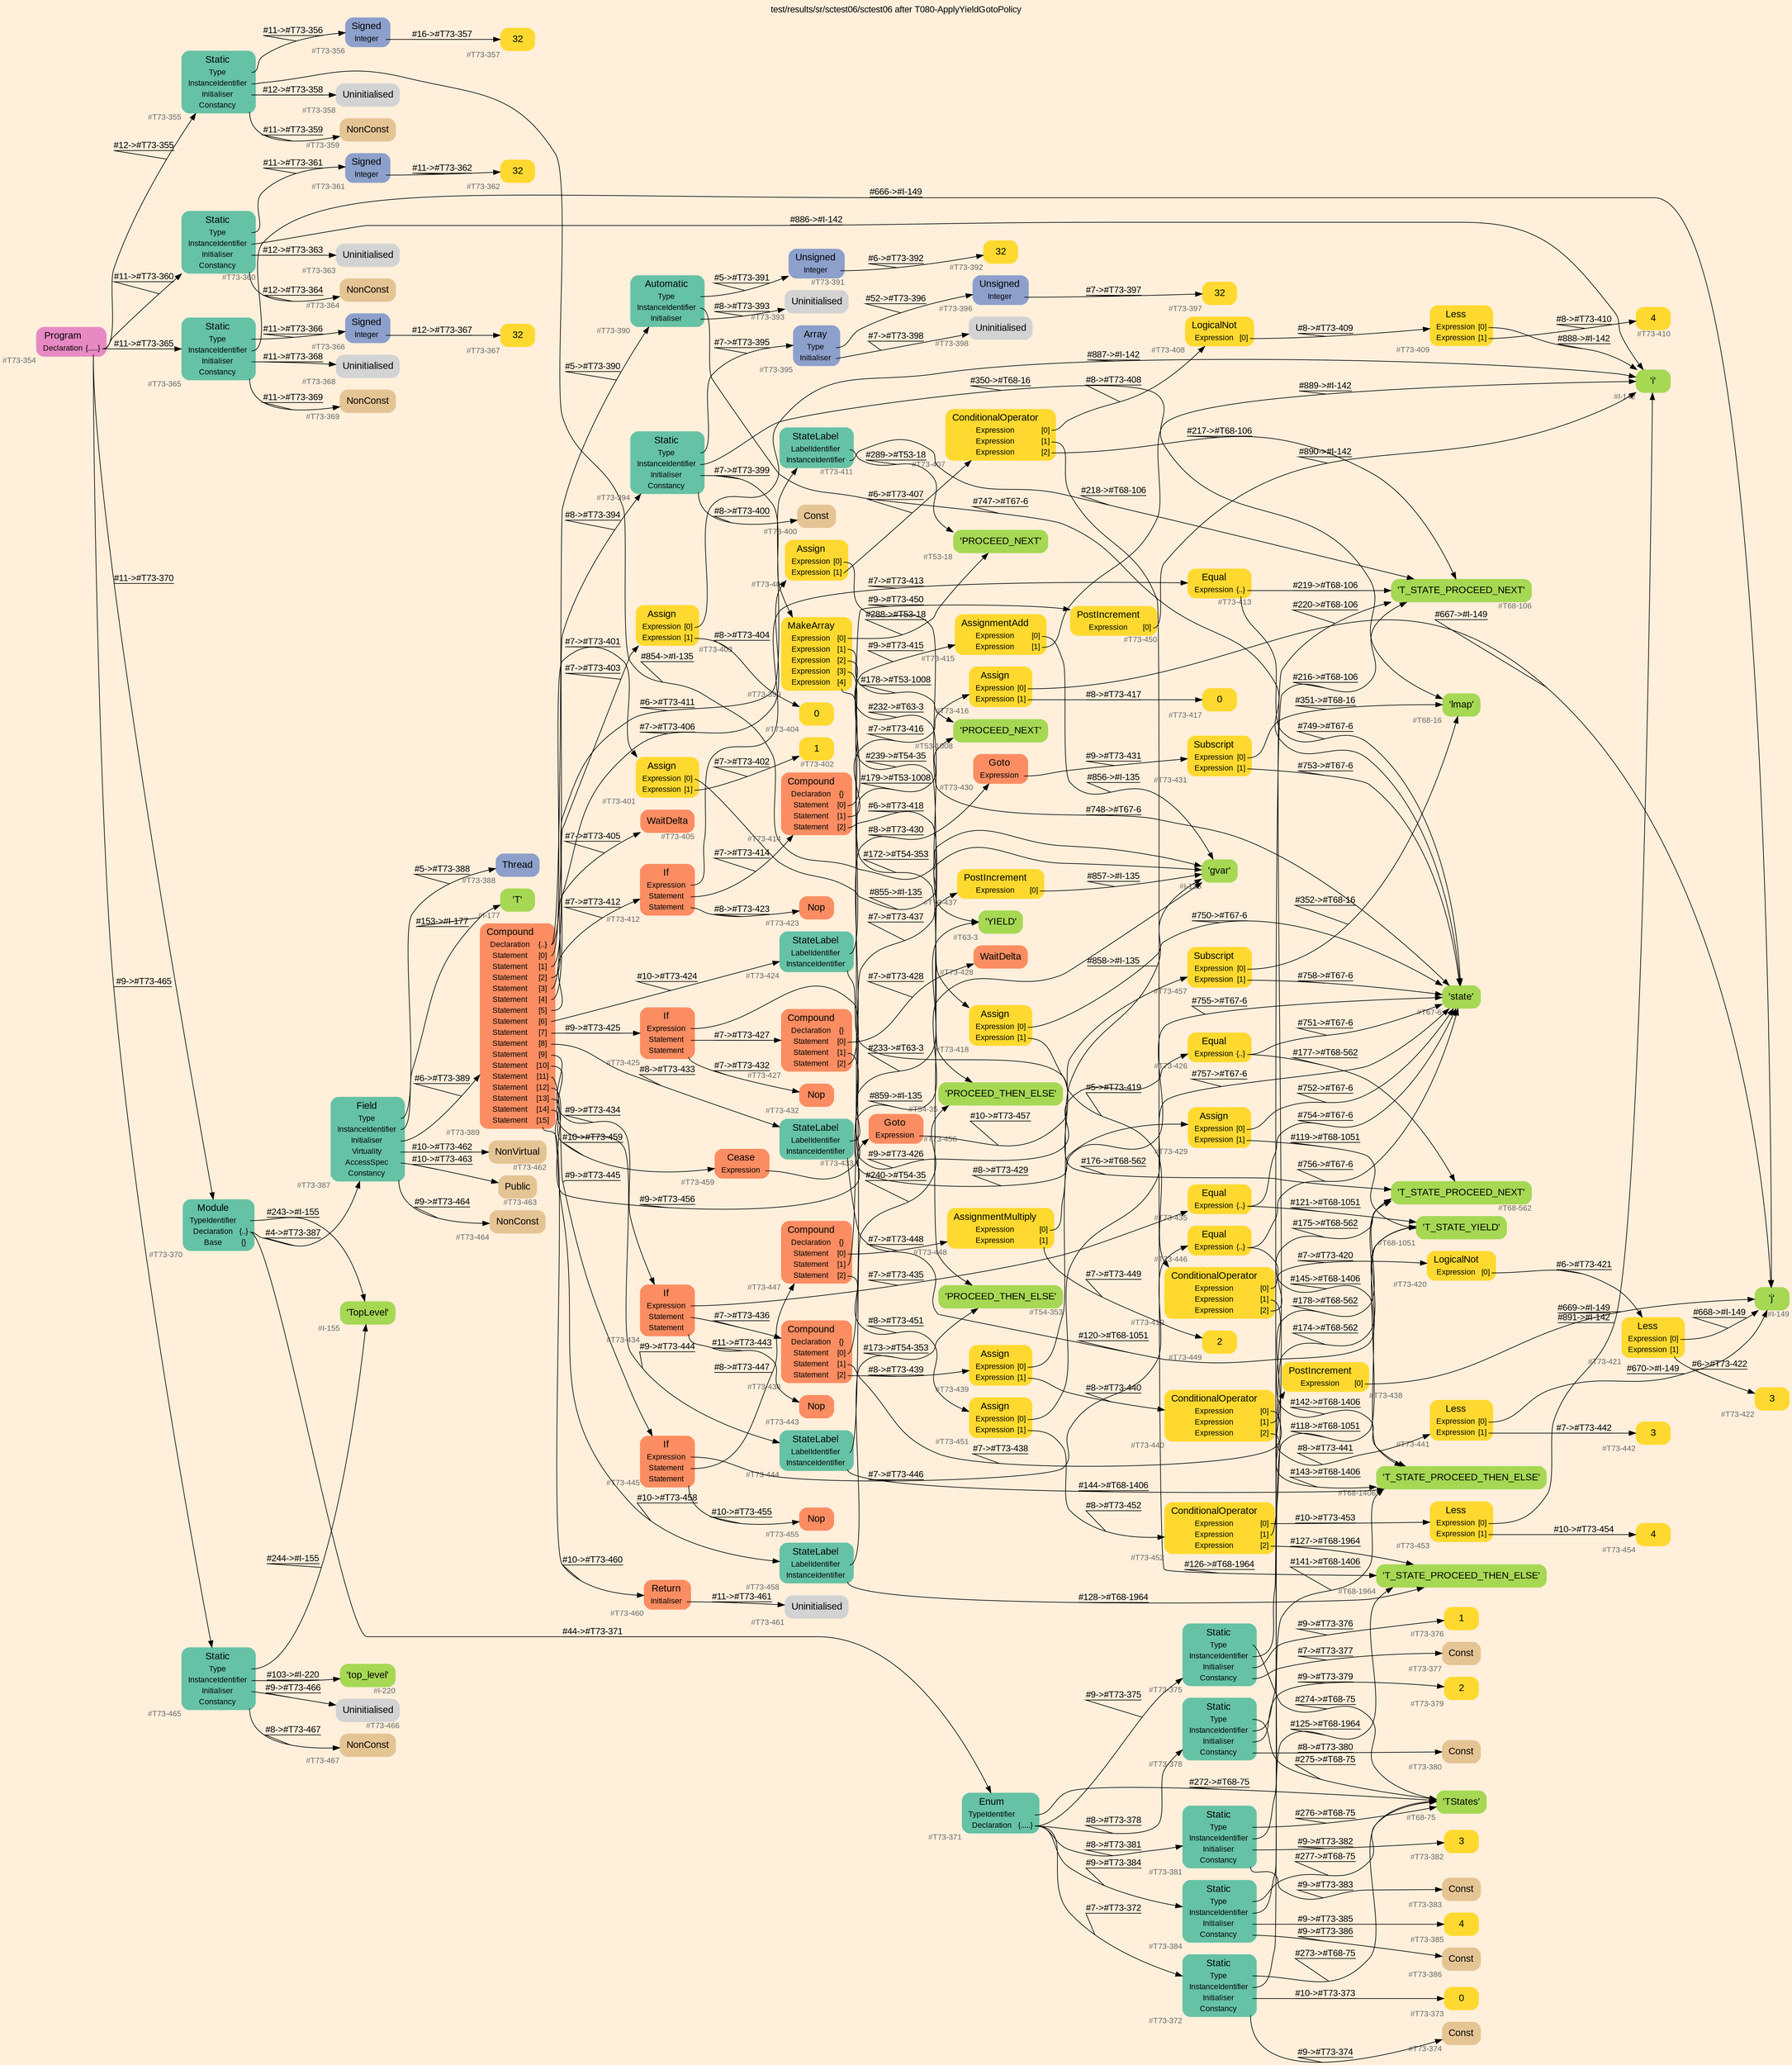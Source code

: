 digraph "test/results/sr/sctest06/sctest06 after T080-ApplyYieldGotoPolicy" {
label = "test/results/sr/sctest06/sctest06 after T080-ApplyYieldGotoPolicy"
labelloc = t
graph [
    rankdir = "LR"
    ranksep = 0.3
    bgcolor = antiquewhite1
    color = black
    fontcolor = black
    fontname = "Arial"
];
node [
    fontname = "Arial"
];
edge [
    fontname = "Arial"
];

// -------------------- node figure --------------------
// -------- block #T73-354 ----------
"#T73-354" [
    fillcolor = "/set28/4"
    xlabel = "#T73-354"
    fontsize = "12"
    fontcolor = grey40
    shape = "plaintext"
    label = <<TABLE BORDER="0" CELLBORDER="0" CELLSPACING="0">
     <TR><TD><FONT COLOR="black" POINT-SIZE="15">Program</FONT></TD></TR>
     <TR><TD><FONT COLOR="black" POINT-SIZE="12">Declaration</FONT></TD><TD PORT="port0"><FONT COLOR="black" POINT-SIZE="12">{.....}</FONT></TD></TR>
    </TABLE>>
    style = "rounded,filled"
];

// -------- block #T73-355 ----------
"#T73-355" [
    fillcolor = "/set28/1"
    xlabel = "#T73-355"
    fontsize = "12"
    fontcolor = grey40
    shape = "plaintext"
    label = <<TABLE BORDER="0" CELLBORDER="0" CELLSPACING="0">
     <TR><TD><FONT COLOR="black" POINT-SIZE="15">Static</FONT></TD></TR>
     <TR><TD><FONT COLOR="black" POINT-SIZE="12">Type</FONT></TD><TD PORT="port0"></TD></TR>
     <TR><TD><FONT COLOR="black" POINT-SIZE="12">InstanceIdentifier</FONT></TD><TD PORT="port1"></TD></TR>
     <TR><TD><FONT COLOR="black" POINT-SIZE="12">Initialiser</FONT></TD><TD PORT="port2"></TD></TR>
     <TR><TD><FONT COLOR="black" POINT-SIZE="12">Constancy</FONT></TD><TD PORT="port3"></TD></TR>
    </TABLE>>
    style = "rounded,filled"
];

// -------- block #T73-356 ----------
"#T73-356" [
    fillcolor = "/set28/3"
    xlabel = "#T73-356"
    fontsize = "12"
    fontcolor = grey40
    shape = "plaintext"
    label = <<TABLE BORDER="0" CELLBORDER="0" CELLSPACING="0">
     <TR><TD><FONT COLOR="black" POINT-SIZE="15">Signed</FONT></TD></TR>
     <TR><TD><FONT COLOR="black" POINT-SIZE="12">Integer</FONT></TD><TD PORT="port0"></TD></TR>
    </TABLE>>
    style = "rounded,filled"
];

// -------- block #T73-357 ----------
"#T73-357" [
    fillcolor = "/set28/6"
    xlabel = "#T73-357"
    fontsize = "12"
    fontcolor = grey40
    shape = "plaintext"
    label = <<TABLE BORDER="0" CELLBORDER="0" CELLSPACING="0">
     <TR><TD><FONT COLOR="black" POINT-SIZE="15">32</FONT></TD></TR>
    </TABLE>>
    style = "rounded,filled"
];

// -------- block #I-135 ----------
"#I-135" [
    fillcolor = "/set28/5"
    xlabel = "#I-135"
    fontsize = "12"
    fontcolor = grey40
    shape = "plaintext"
    label = <<TABLE BORDER="0" CELLBORDER="0" CELLSPACING="0">
     <TR><TD><FONT COLOR="black" POINT-SIZE="15">'gvar'</FONT></TD></TR>
    </TABLE>>
    style = "rounded,filled"
];

// -------- block #T73-358 ----------
"#T73-358" [
    xlabel = "#T73-358"
    fontsize = "12"
    fontcolor = grey40
    shape = "plaintext"
    label = <<TABLE BORDER="0" CELLBORDER="0" CELLSPACING="0">
     <TR><TD><FONT COLOR="black" POINT-SIZE="15">Uninitialised</FONT></TD></TR>
    </TABLE>>
    style = "rounded,filled"
];

// -------- block #T73-359 ----------
"#T73-359" [
    fillcolor = "/set28/7"
    xlabel = "#T73-359"
    fontsize = "12"
    fontcolor = grey40
    shape = "plaintext"
    label = <<TABLE BORDER="0" CELLBORDER="0" CELLSPACING="0">
     <TR><TD><FONT COLOR="black" POINT-SIZE="15">NonConst</FONT></TD></TR>
    </TABLE>>
    style = "rounded,filled"
];

// -------- block #T73-360 ----------
"#T73-360" [
    fillcolor = "/set28/1"
    xlabel = "#T73-360"
    fontsize = "12"
    fontcolor = grey40
    shape = "plaintext"
    label = <<TABLE BORDER="0" CELLBORDER="0" CELLSPACING="0">
     <TR><TD><FONT COLOR="black" POINT-SIZE="15">Static</FONT></TD></TR>
     <TR><TD><FONT COLOR="black" POINT-SIZE="12">Type</FONT></TD><TD PORT="port0"></TD></TR>
     <TR><TD><FONT COLOR="black" POINT-SIZE="12">InstanceIdentifier</FONT></TD><TD PORT="port1"></TD></TR>
     <TR><TD><FONT COLOR="black" POINT-SIZE="12">Initialiser</FONT></TD><TD PORT="port2"></TD></TR>
     <TR><TD><FONT COLOR="black" POINT-SIZE="12">Constancy</FONT></TD><TD PORT="port3"></TD></TR>
    </TABLE>>
    style = "rounded,filled"
];

// -------- block #T73-361 ----------
"#T73-361" [
    fillcolor = "/set28/3"
    xlabel = "#T73-361"
    fontsize = "12"
    fontcolor = grey40
    shape = "plaintext"
    label = <<TABLE BORDER="0" CELLBORDER="0" CELLSPACING="0">
     <TR><TD><FONT COLOR="black" POINT-SIZE="15">Signed</FONT></TD></TR>
     <TR><TD><FONT COLOR="black" POINT-SIZE="12">Integer</FONT></TD><TD PORT="port0"></TD></TR>
    </TABLE>>
    style = "rounded,filled"
];

// -------- block #T73-362 ----------
"#T73-362" [
    fillcolor = "/set28/6"
    xlabel = "#T73-362"
    fontsize = "12"
    fontcolor = grey40
    shape = "plaintext"
    label = <<TABLE BORDER="0" CELLBORDER="0" CELLSPACING="0">
     <TR><TD><FONT COLOR="black" POINT-SIZE="15">32</FONT></TD></TR>
    </TABLE>>
    style = "rounded,filled"
];

// -------- block #I-142 ----------
"#I-142" [
    fillcolor = "/set28/5"
    xlabel = "#I-142"
    fontsize = "12"
    fontcolor = grey40
    shape = "plaintext"
    label = <<TABLE BORDER="0" CELLBORDER="0" CELLSPACING="0">
     <TR><TD><FONT COLOR="black" POINT-SIZE="15">'i'</FONT></TD></TR>
    </TABLE>>
    style = "rounded,filled"
];

// -------- block #T73-363 ----------
"#T73-363" [
    xlabel = "#T73-363"
    fontsize = "12"
    fontcolor = grey40
    shape = "plaintext"
    label = <<TABLE BORDER="0" CELLBORDER="0" CELLSPACING="0">
     <TR><TD><FONT COLOR="black" POINT-SIZE="15">Uninitialised</FONT></TD></TR>
    </TABLE>>
    style = "rounded,filled"
];

// -------- block #T73-364 ----------
"#T73-364" [
    fillcolor = "/set28/7"
    xlabel = "#T73-364"
    fontsize = "12"
    fontcolor = grey40
    shape = "plaintext"
    label = <<TABLE BORDER="0" CELLBORDER="0" CELLSPACING="0">
     <TR><TD><FONT COLOR="black" POINT-SIZE="15">NonConst</FONT></TD></TR>
    </TABLE>>
    style = "rounded,filled"
];

// -------- block #T73-365 ----------
"#T73-365" [
    fillcolor = "/set28/1"
    xlabel = "#T73-365"
    fontsize = "12"
    fontcolor = grey40
    shape = "plaintext"
    label = <<TABLE BORDER="0" CELLBORDER="0" CELLSPACING="0">
     <TR><TD><FONT COLOR="black" POINT-SIZE="15">Static</FONT></TD></TR>
     <TR><TD><FONT COLOR="black" POINT-SIZE="12">Type</FONT></TD><TD PORT="port0"></TD></TR>
     <TR><TD><FONT COLOR="black" POINT-SIZE="12">InstanceIdentifier</FONT></TD><TD PORT="port1"></TD></TR>
     <TR><TD><FONT COLOR="black" POINT-SIZE="12">Initialiser</FONT></TD><TD PORT="port2"></TD></TR>
     <TR><TD><FONT COLOR="black" POINT-SIZE="12">Constancy</FONT></TD><TD PORT="port3"></TD></TR>
    </TABLE>>
    style = "rounded,filled"
];

// -------- block #T73-366 ----------
"#T73-366" [
    fillcolor = "/set28/3"
    xlabel = "#T73-366"
    fontsize = "12"
    fontcolor = grey40
    shape = "plaintext"
    label = <<TABLE BORDER="0" CELLBORDER="0" CELLSPACING="0">
     <TR><TD><FONT COLOR="black" POINT-SIZE="15">Signed</FONT></TD></TR>
     <TR><TD><FONT COLOR="black" POINT-SIZE="12">Integer</FONT></TD><TD PORT="port0"></TD></TR>
    </TABLE>>
    style = "rounded,filled"
];

// -------- block #T73-367 ----------
"#T73-367" [
    fillcolor = "/set28/6"
    xlabel = "#T73-367"
    fontsize = "12"
    fontcolor = grey40
    shape = "plaintext"
    label = <<TABLE BORDER="0" CELLBORDER="0" CELLSPACING="0">
     <TR><TD><FONT COLOR="black" POINT-SIZE="15">32</FONT></TD></TR>
    </TABLE>>
    style = "rounded,filled"
];

// -------- block #I-149 ----------
"#I-149" [
    fillcolor = "/set28/5"
    xlabel = "#I-149"
    fontsize = "12"
    fontcolor = grey40
    shape = "plaintext"
    label = <<TABLE BORDER="0" CELLBORDER="0" CELLSPACING="0">
     <TR><TD><FONT COLOR="black" POINT-SIZE="15">'j'</FONT></TD></TR>
    </TABLE>>
    style = "rounded,filled"
];

// -------- block #T73-368 ----------
"#T73-368" [
    xlabel = "#T73-368"
    fontsize = "12"
    fontcolor = grey40
    shape = "plaintext"
    label = <<TABLE BORDER="0" CELLBORDER="0" CELLSPACING="0">
     <TR><TD><FONT COLOR="black" POINT-SIZE="15">Uninitialised</FONT></TD></TR>
    </TABLE>>
    style = "rounded,filled"
];

// -------- block #T73-369 ----------
"#T73-369" [
    fillcolor = "/set28/7"
    xlabel = "#T73-369"
    fontsize = "12"
    fontcolor = grey40
    shape = "plaintext"
    label = <<TABLE BORDER="0" CELLBORDER="0" CELLSPACING="0">
     <TR><TD><FONT COLOR="black" POINT-SIZE="15">NonConst</FONT></TD></TR>
    </TABLE>>
    style = "rounded,filled"
];

// -------- block #T73-370 ----------
"#T73-370" [
    fillcolor = "/set28/1"
    xlabel = "#T73-370"
    fontsize = "12"
    fontcolor = grey40
    shape = "plaintext"
    label = <<TABLE BORDER="0" CELLBORDER="0" CELLSPACING="0">
     <TR><TD><FONT COLOR="black" POINT-SIZE="15">Module</FONT></TD></TR>
     <TR><TD><FONT COLOR="black" POINT-SIZE="12">TypeIdentifier</FONT></TD><TD PORT="port0"></TD></TR>
     <TR><TD><FONT COLOR="black" POINT-SIZE="12">Declaration</FONT></TD><TD PORT="port1"><FONT COLOR="black" POINT-SIZE="12">{..}</FONT></TD></TR>
     <TR><TD><FONT COLOR="black" POINT-SIZE="12">Base</FONT></TD><TD PORT="port2"><FONT COLOR="black" POINT-SIZE="12">{}</FONT></TD></TR>
    </TABLE>>
    style = "rounded,filled"
];

// -------- block #I-155 ----------
"#I-155" [
    fillcolor = "/set28/5"
    xlabel = "#I-155"
    fontsize = "12"
    fontcolor = grey40
    shape = "plaintext"
    label = <<TABLE BORDER="0" CELLBORDER="0" CELLSPACING="0">
     <TR><TD><FONT COLOR="black" POINT-SIZE="15">'TopLevel'</FONT></TD></TR>
    </TABLE>>
    style = "rounded,filled"
];

// -------- block #T73-371 ----------
"#T73-371" [
    fillcolor = "/set28/1"
    xlabel = "#T73-371"
    fontsize = "12"
    fontcolor = grey40
    shape = "plaintext"
    label = <<TABLE BORDER="0" CELLBORDER="0" CELLSPACING="0">
     <TR><TD><FONT COLOR="black" POINT-SIZE="15">Enum</FONT></TD></TR>
     <TR><TD><FONT COLOR="black" POINT-SIZE="12">TypeIdentifier</FONT></TD><TD PORT="port0"></TD></TR>
     <TR><TD><FONT COLOR="black" POINT-SIZE="12">Declaration</FONT></TD><TD PORT="port1"><FONT COLOR="black" POINT-SIZE="12">{.....}</FONT></TD></TR>
    </TABLE>>
    style = "rounded,filled"
];

// -------- block #T68-75 ----------
"#T68-75" [
    fillcolor = "/set28/5"
    xlabel = "#T68-75"
    fontsize = "12"
    fontcolor = grey40
    shape = "plaintext"
    label = <<TABLE BORDER="0" CELLBORDER="0" CELLSPACING="0">
     <TR><TD><FONT COLOR="black" POINT-SIZE="15">'TStates'</FONT></TD></TR>
    </TABLE>>
    style = "rounded,filled"
];

// -------- block #T73-372 ----------
"#T73-372" [
    fillcolor = "/set28/1"
    xlabel = "#T73-372"
    fontsize = "12"
    fontcolor = grey40
    shape = "plaintext"
    label = <<TABLE BORDER="0" CELLBORDER="0" CELLSPACING="0">
     <TR><TD><FONT COLOR="black" POINT-SIZE="15">Static</FONT></TD></TR>
     <TR><TD><FONT COLOR="black" POINT-SIZE="12">Type</FONT></TD><TD PORT="port0"></TD></TR>
     <TR><TD><FONT COLOR="black" POINT-SIZE="12">InstanceIdentifier</FONT></TD><TD PORT="port1"></TD></TR>
     <TR><TD><FONT COLOR="black" POINT-SIZE="12">Initialiser</FONT></TD><TD PORT="port2"></TD></TR>
     <TR><TD><FONT COLOR="black" POINT-SIZE="12">Constancy</FONT></TD><TD PORT="port3"></TD></TR>
    </TABLE>>
    style = "rounded,filled"
];

// -------- block #T68-106 ----------
"#T68-106" [
    fillcolor = "/set28/5"
    xlabel = "#T68-106"
    fontsize = "12"
    fontcolor = grey40
    shape = "plaintext"
    label = <<TABLE BORDER="0" CELLBORDER="0" CELLSPACING="0">
     <TR><TD><FONT COLOR="black" POINT-SIZE="15">'T_STATE_PROCEED_NEXT'</FONT></TD></TR>
    </TABLE>>
    style = "rounded,filled"
];

// -------- block #T73-373 ----------
"#T73-373" [
    fillcolor = "/set28/6"
    xlabel = "#T73-373"
    fontsize = "12"
    fontcolor = grey40
    shape = "plaintext"
    label = <<TABLE BORDER="0" CELLBORDER="0" CELLSPACING="0">
     <TR><TD><FONT COLOR="black" POINT-SIZE="15">0</FONT></TD></TR>
    </TABLE>>
    style = "rounded,filled"
];

// -------- block #T73-374 ----------
"#T73-374" [
    fillcolor = "/set28/7"
    xlabel = "#T73-374"
    fontsize = "12"
    fontcolor = grey40
    shape = "plaintext"
    label = <<TABLE BORDER="0" CELLBORDER="0" CELLSPACING="0">
     <TR><TD><FONT COLOR="black" POINT-SIZE="15">Const</FONT></TD></TR>
    </TABLE>>
    style = "rounded,filled"
];

// -------- block #T73-375 ----------
"#T73-375" [
    fillcolor = "/set28/1"
    xlabel = "#T73-375"
    fontsize = "12"
    fontcolor = grey40
    shape = "plaintext"
    label = <<TABLE BORDER="0" CELLBORDER="0" CELLSPACING="0">
     <TR><TD><FONT COLOR="black" POINT-SIZE="15">Static</FONT></TD></TR>
     <TR><TD><FONT COLOR="black" POINT-SIZE="12">Type</FONT></TD><TD PORT="port0"></TD></TR>
     <TR><TD><FONT COLOR="black" POINT-SIZE="12">InstanceIdentifier</FONT></TD><TD PORT="port1"></TD></TR>
     <TR><TD><FONT COLOR="black" POINT-SIZE="12">Initialiser</FONT></TD><TD PORT="port2"></TD></TR>
     <TR><TD><FONT COLOR="black" POINT-SIZE="12">Constancy</FONT></TD><TD PORT="port3"></TD></TR>
    </TABLE>>
    style = "rounded,filled"
];

// -------- block #T68-562 ----------
"#T68-562" [
    fillcolor = "/set28/5"
    xlabel = "#T68-562"
    fontsize = "12"
    fontcolor = grey40
    shape = "plaintext"
    label = <<TABLE BORDER="0" CELLBORDER="0" CELLSPACING="0">
     <TR><TD><FONT COLOR="black" POINT-SIZE="15">'T_STATE_PROCEED_NEXT'</FONT></TD></TR>
    </TABLE>>
    style = "rounded,filled"
];

// -------- block #T73-376 ----------
"#T73-376" [
    fillcolor = "/set28/6"
    xlabel = "#T73-376"
    fontsize = "12"
    fontcolor = grey40
    shape = "plaintext"
    label = <<TABLE BORDER="0" CELLBORDER="0" CELLSPACING="0">
     <TR><TD><FONT COLOR="black" POINT-SIZE="15">1</FONT></TD></TR>
    </TABLE>>
    style = "rounded,filled"
];

// -------- block #T73-377 ----------
"#T73-377" [
    fillcolor = "/set28/7"
    xlabel = "#T73-377"
    fontsize = "12"
    fontcolor = grey40
    shape = "plaintext"
    label = <<TABLE BORDER="0" CELLBORDER="0" CELLSPACING="0">
     <TR><TD><FONT COLOR="black" POINT-SIZE="15">Const</FONT></TD></TR>
    </TABLE>>
    style = "rounded,filled"
];

// -------- block #T73-378 ----------
"#T73-378" [
    fillcolor = "/set28/1"
    xlabel = "#T73-378"
    fontsize = "12"
    fontcolor = grey40
    shape = "plaintext"
    label = <<TABLE BORDER="0" CELLBORDER="0" CELLSPACING="0">
     <TR><TD><FONT COLOR="black" POINT-SIZE="15">Static</FONT></TD></TR>
     <TR><TD><FONT COLOR="black" POINT-SIZE="12">Type</FONT></TD><TD PORT="port0"></TD></TR>
     <TR><TD><FONT COLOR="black" POINT-SIZE="12">InstanceIdentifier</FONT></TD><TD PORT="port1"></TD></TR>
     <TR><TD><FONT COLOR="black" POINT-SIZE="12">Initialiser</FONT></TD><TD PORT="port2"></TD></TR>
     <TR><TD><FONT COLOR="black" POINT-SIZE="12">Constancy</FONT></TD><TD PORT="port3"></TD></TR>
    </TABLE>>
    style = "rounded,filled"
];

// -------- block #T68-1051 ----------
"#T68-1051" [
    fillcolor = "/set28/5"
    xlabel = "#T68-1051"
    fontsize = "12"
    fontcolor = grey40
    shape = "plaintext"
    label = <<TABLE BORDER="0" CELLBORDER="0" CELLSPACING="0">
     <TR><TD><FONT COLOR="black" POINT-SIZE="15">'T_STATE_YIELD'</FONT></TD></TR>
    </TABLE>>
    style = "rounded,filled"
];

// -------- block #T73-379 ----------
"#T73-379" [
    fillcolor = "/set28/6"
    xlabel = "#T73-379"
    fontsize = "12"
    fontcolor = grey40
    shape = "plaintext"
    label = <<TABLE BORDER="0" CELLBORDER="0" CELLSPACING="0">
     <TR><TD><FONT COLOR="black" POINT-SIZE="15">2</FONT></TD></TR>
    </TABLE>>
    style = "rounded,filled"
];

// -------- block #T73-380 ----------
"#T73-380" [
    fillcolor = "/set28/7"
    xlabel = "#T73-380"
    fontsize = "12"
    fontcolor = grey40
    shape = "plaintext"
    label = <<TABLE BORDER="0" CELLBORDER="0" CELLSPACING="0">
     <TR><TD><FONT COLOR="black" POINT-SIZE="15">Const</FONT></TD></TR>
    </TABLE>>
    style = "rounded,filled"
];

// -------- block #T73-381 ----------
"#T73-381" [
    fillcolor = "/set28/1"
    xlabel = "#T73-381"
    fontsize = "12"
    fontcolor = grey40
    shape = "plaintext"
    label = <<TABLE BORDER="0" CELLBORDER="0" CELLSPACING="0">
     <TR><TD><FONT COLOR="black" POINT-SIZE="15">Static</FONT></TD></TR>
     <TR><TD><FONT COLOR="black" POINT-SIZE="12">Type</FONT></TD><TD PORT="port0"></TD></TR>
     <TR><TD><FONT COLOR="black" POINT-SIZE="12">InstanceIdentifier</FONT></TD><TD PORT="port1"></TD></TR>
     <TR><TD><FONT COLOR="black" POINT-SIZE="12">Initialiser</FONT></TD><TD PORT="port2"></TD></TR>
     <TR><TD><FONT COLOR="black" POINT-SIZE="12">Constancy</FONT></TD><TD PORT="port3"></TD></TR>
    </TABLE>>
    style = "rounded,filled"
];

// -------- block #T68-1406 ----------
"#T68-1406" [
    fillcolor = "/set28/5"
    xlabel = "#T68-1406"
    fontsize = "12"
    fontcolor = grey40
    shape = "plaintext"
    label = <<TABLE BORDER="0" CELLBORDER="0" CELLSPACING="0">
     <TR><TD><FONT COLOR="black" POINT-SIZE="15">'T_STATE_PROCEED_THEN_ELSE'</FONT></TD></TR>
    </TABLE>>
    style = "rounded,filled"
];

// -------- block #T73-382 ----------
"#T73-382" [
    fillcolor = "/set28/6"
    xlabel = "#T73-382"
    fontsize = "12"
    fontcolor = grey40
    shape = "plaintext"
    label = <<TABLE BORDER="0" CELLBORDER="0" CELLSPACING="0">
     <TR><TD><FONT COLOR="black" POINT-SIZE="15">3</FONT></TD></TR>
    </TABLE>>
    style = "rounded,filled"
];

// -------- block #T73-383 ----------
"#T73-383" [
    fillcolor = "/set28/7"
    xlabel = "#T73-383"
    fontsize = "12"
    fontcolor = grey40
    shape = "plaintext"
    label = <<TABLE BORDER="0" CELLBORDER="0" CELLSPACING="0">
     <TR><TD><FONT COLOR="black" POINT-SIZE="15">Const</FONT></TD></TR>
    </TABLE>>
    style = "rounded,filled"
];

// -------- block #T73-384 ----------
"#T73-384" [
    fillcolor = "/set28/1"
    xlabel = "#T73-384"
    fontsize = "12"
    fontcolor = grey40
    shape = "plaintext"
    label = <<TABLE BORDER="0" CELLBORDER="0" CELLSPACING="0">
     <TR><TD><FONT COLOR="black" POINT-SIZE="15">Static</FONT></TD></TR>
     <TR><TD><FONT COLOR="black" POINT-SIZE="12">Type</FONT></TD><TD PORT="port0"></TD></TR>
     <TR><TD><FONT COLOR="black" POINT-SIZE="12">InstanceIdentifier</FONT></TD><TD PORT="port1"></TD></TR>
     <TR><TD><FONT COLOR="black" POINT-SIZE="12">Initialiser</FONT></TD><TD PORT="port2"></TD></TR>
     <TR><TD><FONT COLOR="black" POINT-SIZE="12">Constancy</FONT></TD><TD PORT="port3"></TD></TR>
    </TABLE>>
    style = "rounded,filled"
];

// -------- block #T68-1964 ----------
"#T68-1964" [
    fillcolor = "/set28/5"
    xlabel = "#T68-1964"
    fontsize = "12"
    fontcolor = grey40
    shape = "plaintext"
    label = <<TABLE BORDER="0" CELLBORDER="0" CELLSPACING="0">
     <TR><TD><FONT COLOR="black" POINT-SIZE="15">'T_STATE_PROCEED_THEN_ELSE'</FONT></TD></TR>
    </TABLE>>
    style = "rounded,filled"
];

// -------- block #T73-385 ----------
"#T73-385" [
    fillcolor = "/set28/6"
    xlabel = "#T73-385"
    fontsize = "12"
    fontcolor = grey40
    shape = "plaintext"
    label = <<TABLE BORDER="0" CELLBORDER="0" CELLSPACING="0">
     <TR><TD><FONT COLOR="black" POINT-SIZE="15">4</FONT></TD></TR>
    </TABLE>>
    style = "rounded,filled"
];

// -------- block #T73-386 ----------
"#T73-386" [
    fillcolor = "/set28/7"
    xlabel = "#T73-386"
    fontsize = "12"
    fontcolor = grey40
    shape = "plaintext"
    label = <<TABLE BORDER="0" CELLBORDER="0" CELLSPACING="0">
     <TR><TD><FONT COLOR="black" POINT-SIZE="15">Const</FONT></TD></TR>
    </TABLE>>
    style = "rounded,filled"
];

// -------- block #T73-387 ----------
"#T73-387" [
    fillcolor = "/set28/1"
    xlabel = "#T73-387"
    fontsize = "12"
    fontcolor = grey40
    shape = "plaintext"
    label = <<TABLE BORDER="0" CELLBORDER="0" CELLSPACING="0">
     <TR><TD><FONT COLOR="black" POINT-SIZE="15">Field</FONT></TD></TR>
     <TR><TD><FONT COLOR="black" POINT-SIZE="12">Type</FONT></TD><TD PORT="port0"></TD></TR>
     <TR><TD><FONT COLOR="black" POINT-SIZE="12">InstanceIdentifier</FONT></TD><TD PORT="port1"></TD></TR>
     <TR><TD><FONT COLOR="black" POINT-SIZE="12">Initialiser</FONT></TD><TD PORT="port2"></TD></TR>
     <TR><TD><FONT COLOR="black" POINT-SIZE="12">Virtuality</FONT></TD><TD PORT="port3"></TD></TR>
     <TR><TD><FONT COLOR="black" POINT-SIZE="12">AccessSpec</FONT></TD><TD PORT="port4"></TD></TR>
     <TR><TD><FONT COLOR="black" POINT-SIZE="12">Constancy</FONT></TD><TD PORT="port5"></TD></TR>
    </TABLE>>
    style = "rounded,filled"
];

// -------- block #T73-388 ----------
"#T73-388" [
    fillcolor = "/set28/3"
    xlabel = "#T73-388"
    fontsize = "12"
    fontcolor = grey40
    shape = "plaintext"
    label = <<TABLE BORDER="0" CELLBORDER="0" CELLSPACING="0">
     <TR><TD><FONT COLOR="black" POINT-SIZE="15">Thread</FONT></TD></TR>
    </TABLE>>
    style = "rounded,filled"
];

// -------- block #I-177 ----------
"#I-177" [
    fillcolor = "/set28/5"
    xlabel = "#I-177"
    fontsize = "12"
    fontcolor = grey40
    shape = "plaintext"
    label = <<TABLE BORDER="0" CELLBORDER="0" CELLSPACING="0">
     <TR><TD><FONT COLOR="black" POINT-SIZE="15">'T'</FONT></TD></TR>
    </TABLE>>
    style = "rounded,filled"
];

// -------- block #T73-389 ----------
"#T73-389" [
    fillcolor = "/set28/2"
    xlabel = "#T73-389"
    fontsize = "12"
    fontcolor = grey40
    shape = "plaintext"
    label = <<TABLE BORDER="0" CELLBORDER="0" CELLSPACING="0">
     <TR><TD><FONT COLOR="black" POINT-SIZE="15">Compound</FONT></TD></TR>
     <TR><TD><FONT COLOR="black" POINT-SIZE="12">Declaration</FONT></TD><TD PORT="port0"><FONT COLOR="black" POINT-SIZE="12">{..}</FONT></TD></TR>
     <TR><TD><FONT COLOR="black" POINT-SIZE="12">Statement</FONT></TD><TD PORT="port1"><FONT COLOR="black" POINT-SIZE="12">[0]</FONT></TD></TR>
     <TR><TD><FONT COLOR="black" POINT-SIZE="12">Statement</FONT></TD><TD PORT="port2"><FONT COLOR="black" POINT-SIZE="12">[1]</FONT></TD></TR>
     <TR><TD><FONT COLOR="black" POINT-SIZE="12">Statement</FONT></TD><TD PORT="port3"><FONT COLOR="black" POINT-SIZE="12">[2]</FONT></TD></TR>
     <TR><TD><FONT COLOR="black" POINT-SIZE="12">Statement</FONT></TD><TD PORT="port4"><FONT COLOR="black" POINT-SIZE="12">[3]</FONT></TD></TR>
     <TR><TD><FONT COLOR="black" POINT-SIZE="12">Statement</FONT></TD><TD PORT="port5"><FONT COLOR="black" POINT-SIZE="12">[4]</FONT></TD></TR>
     <TR><TD><FONT COLOR="black" POINT-SIZE="12">Statement</FONT></TD><TD PORT="port6"><FONT COLOR="black" POINT-SIZE="12">[5]</FONT></TD></TR>
     <TR><TD><FONT COLOR="black" POINT-SIZE="12">Statement</FONT></TD><TD PORT="port7"><FONT COLOR="black" POINT-SIZE="12">[6]</FONT></TD></TR>
     <TR><TD><FONT COLOR="black" POINT-SIZE="12">Statement</FONT></TD><TD PORT="port8"><FONT COLOR="black" POINT-SIZE="12">[7]</FONT></TD></TR>
     <TR><TD><FONT COLOR="black" POINT-SIZE="12">Statement</FONT></TD><TD PORT="port9"><FONT COLOR="black" POINT-SIZE="12">[8]</FONT></TD></TR>
     <TR><TD><FONT COLOR="black" POINT-SIZE="12">Statement</FONT></TD><TD PORT="port10"><FONT COLOR="black" POINT-SIZE="12">[9]</FONT></TD></TR>
     <TR><TD><FONT COLOR="black" POINT-SIZE="12">Statement</FONT></TD><TD PORT="port11"><FONT COLOR="black" POINT-SIZE="12">[10]</FONT></TD></TR>
     <TR><TD><FONT COLOR="black" POINT-SIZE="12">Statement</FONT></TD><TD PORT="port12"><FONT COLOR="black" POINT-SIZE="12">[11]</FONT></TD></TR>
     <TR><TD><FONT COLOR="black" POINT-SIZE="12">Statement</FONT></TD><TD PORT="port13"><FONT COLOR="black" POINT-SIZE="12">[12]</FONT></TD></TR>
     <TR><TD><FONT COLOR="black" POINT-SIZE="12">Statement</FONT></TD><TD PORT="port14"><FONT COLOR="black" POINT-SIZE="12">[13]</FONT></TD></TR>
     <TR><TD><FONT COLOR="black" POINT-SIZE="12">Statement</FONT></TD><TD PORT="port15"><FONT COLOR="black" POINT-SIZE="12">[14]</FONT></TD></TR>
     <TR><TD><FONT COLOR="black" POINT-SIZE="12">Statement</FONT></TD><TD PORT="port16"><FONT COLOR="black" POINT-SIZE="12">[15]</FONT></TD></TR>
    </TABLE>>
    style = "rounded,filled"
];

// -------- block #T73-390 ----------
"#T73-390" [
    fillcolor = "/set28/1"
    xlabel = "#T73-390"
    fontsize = "12"
    fontcolor = grey40
    shape = "plaintext"
    label = <<TABLE BORDER="0" CELLBORDER="0" CELLSPACING="0">
     <TR><TD><FONT COLOR="black" POINT-SIZE="15">Automatic</FONT></TD></TR>
     <TR><TD><FONT COLOR="black" POINT-SIZE="12">Type</FONT></TD><TD PORT="port0"></TD></TR>
     <TR><TD><FONT COLOR="black" POINT-SIZE="12">InstanceIdentifier</FONT></TD><TD PORT="port1"></TD></TR>
     <TR><TD><FONT COLOR="black" POINT-SIZE="12">Initialiser</FONT></TD><TD PORT="port2"></TD></TR>
    </TABLE>>
    style = "rounded,filled"
];

// -------- block #T73-391 ----------
"#T73-391" [
    fillcolor = "/set28/3"
    xlabel = "#T73-391"
    fontsize = "12"
    fontcolor = grey40
    shape = "plaintext"
    label = <<TABLE BORDER="0" CELLBORDER="0" CELLSPACING="0">
     <TR><TD><FONT COLOR="black" POINT-SIZE="15">Unsigned</FONT></TD></TR>
     <TR><TD><FONT COLOR="black" POINT-SIZE="12">Integer</FONT></TD><TD PORT="port0"></TD></TR>
    </TABLE>>
    style = "rounded,filled"
];

// -------- block #T73-392 ----------
"#T73-392" [
    fillcolor = "/set28/6"
    xlabel = "#T73-392"
    fontsize = "12"
    fontcolor = grey40
    shape = "plaintext"
    label = <<TABLE BORDER="0" CELLBORDER="0" CELLSPACING="0">
     <TR><TD><FONT COLOR="black" POINT-SIZE="15">32</FONT></TD></TR>
    </TABLE>>
    style = "rounded,filled"
];

// -------- block #T67-6 ----------
"#T67-6" [
    fillcolor = "/set28/5"
    xlabel = "#T67-6"
    fontsize = "12"
    fontcolor = grey40
    shape = "plaintext"
    label = <<TABLE BORDER="0" CELLBORDER="0" CELLSPACING="0">
     <TR><TD><FONT COLOR="black" POINT-SIZE="15">'state'</FONT></TD></TR>
    </TABLE>>
    style = "rounded,filled"
];

// -------- block #T73-393 ----------
"#T73-393" [
    xlabel = "#T73-393"
    fontsize = "12"
    fontcolor = grey40
    shape = "plaintext"
    label = <<TABLE BORDER="0" CELLBORDER="0" CELLSPACING="0">
     <TR><TD><FONT COLOR="black" POINT-SIZE="15">Uninitialised</FONT></TD></TR>
    </TABLE>>
    style = "rounded,filled"
];

// -------- block #T73-394 ----------
"#T73-394" [
    fillcolor = "/set28/1"
    xlabel = "#T73-394"
    fontsize = "12"
    fontcolor = grey40
    shape = "plaintext"
    label = <<TABLE BORDER="0" CELLBORDER="0" CELLSPACING="0">
     <TR><TD><FONT COLOR="black" POINT-SIZE="15">Static</FONT></TD></TR>
     <TR><TD><FONT COLOR="black" POINT-SIZE="12">Type</FONT></TD><TD PORT="port0"></TD></TR>
     <TR><TD><FONT COLOR="black" POINT-SIZE="12">InstanceIdentifier</FONT></TD><TD PORT="port1"></TD></TR>
     <TR><TD><FONT COLOR="black" POINT-SIZE="12">Initialiser</FONT></TD><TD PORT="port2"></TD></TR>
     <TR><TD><FONT COLOR="black" POINT-SIZE="12">Constancy</FONT></TD><TD PORT="port3"></TD></TR>
    </TABLE>>
    style = "rounded,filled"
];

// -------- block #T73-395 ----------
"#T73-395" [
    fillcolor = "/set28/3"
    xlabel = "#T73-395"
    fontsize = "12"
    fontcolor = grey40
    shape = "plaintext"
    label = <<TABLE BORDER="0" CELLBORDER="0" CELLSPACING="0">
     <TR><TD><FONT COLOR="black" POINT-SIZE="15">Array</FONT></TD></TR>
     <TR><TD><FONT COLOR="black" POINT-SIZE="12">Type</FONT></TD><TD PORT="port0"></TD></TR>
     <TR><TD><FONT COLOR="black" POINT-SIZE="12">Initialiser</FONT></TD><TD PORT="port1"></TD></TR>
    </TABLE>>
    style = "rounded,filled"
];

// -------- block #T73-396 ----------
"#T73-396" [
    fillcolor = "/set28/3"
    xlabel = "#T73-396"
    fontsize = "12"
    fontcolor = grey40
    shape = "plaintext"
    label = <<TABLE BORDER="0" CELLBORDER="0" CELLSPACING="0">
     <TR><TD><FONT COLOR="black" POINT-SIZE="15">Unsigned</FONT></TD></TR>
     <TR><TD><FONT COLOR="black" POINT-SIZE="12">Integer</FONT></TD><TD PORT="port0"></TD></TR>
    </TABLE>>
    style = "rounded,filled"
];

// -------- block #T73-397 ----------
"#T73-397" [
    fillcolor = "/set28/6"
    xlabel = "#T73-397"
    fontsize = "12"
    fontcolor = grey40
    shape = "plaintext"
    label = <<TABLE BORDER="0" CELLBORDER="0" CELLSPACING="0">
     <TR><TD><FONT COLOR="black" POINT-SIZE="15">32</FONT></TD></TR>
    </TABLE>>
    style = "rounded,filled"
];

// -------- block #T73-398 ----------
"#T73-398" [
    xlabel = "#T73-398"
    fontsize = "12"
    fontcolor = grey40
    shape = "plaintext"
    label = <<TABLE BORDER="0" CELLBORDER="0" CELLSPACING="0">
     <TR><TD><FONT COLOR="black" POINT-SIZE="15">Uninitialised</FONT></TD></TR>
    </TABLE>>
    style = "rounded,filled"
];

// -------- block #T68-16 ----------
"#T68-16" [
    fillcolor = "/set28/5"
    xlabel = "#T68-16"
    fontsize = "12"
    fontcolor = grey40
    shape = "plaintext"
    label = <<TABLE BORDER="0" CELLBORDER="0" CELLSPACING="0">
     <TR><TD><FONT COLOR="black" POINT-SIZE="15">'lmap'</FONT></TD></TR>
    </TABLE>>
    style = "rounded,filled"
];

// -------- block #T73-399 ----------
"#T73-399" [
    fillcolor = "/set28/6"
    xlabel = "#T73-399"
    fontsize = "12"
    fontcolor = grey40
    shape = "plaintext"
    label = <<TABLE BORDER="0" CELLBORDER="0" CELLSPACING="0">
     <TR><TD><FONT COLOR="black" POINT-SIZE="15">MakeArray</FONT></TD></TR>
     <TR><TD><FONT COLOR="black" POINT-SIZE="12">Expression</FONT></TD><TD PORT="port0"><FONT COLOR="black" POINT-SIZE="12">[0]</FONT></TD></TR>
     <TR><TD><FONT COLOR="black" POINT-SIZE="12">Expression</FONT></TD><TD PORT="port1"><FONT COLOR="black" POINT-SIZE="12">[1]</FONT></TD></TR>
     <TR><TD><FONT COLOR="black" POINT-SIZE="12">Expression</FONT></TD><TD PORT="port2"><FONT COLOR="black" POINT-SIZE="12">[2]</FONT></TD></TR>
     <TR><TD><FONT COLOR="black" POINT-SIZE="12">Expression</FONT></TD><TD PORT="port3"><FONT COLOR="black" POINT-SIZE="12">[3]</FONT></TD></TR>
     <TR><TD><FONT COLOR="black" POINT-SIZE="12">Expression</FONT></TD><TD PORT="port4"><FONT COLOR="black" POINT-SIZE="12">[4]</FONT></TD></TR>
    </TABLE>>
    style = "rounded,filled"
];

// -------- block #T53-18 ----------
"#T53-18" [
    fillcolor = "/set28/5"
    xlabel = "#T53-18"
    fontsize = "12"
    fontcolor = grey40
    shape = "plaintext"
    label = <<TABLE BORDER="0" CELLBORDER="0" CELLSPACING="0">
     <TR><TD><FONT COLOR="black" POINT-SIZE="15">'PROCEED_NEXT'</FONT></TD></TR>
    </TABLE>>
    style = "rounded,filled"
];

// -------- block #T53-1008 ----------
"#T53-1008" [
    fillcolor = "/set28/5"
    xlabel = "#T53-1008"
    fontsize = "12"
    fontcolor = grey40
    shape = "plaintext"
    label = <<TABLE BORDER="0" CELLBORDER="0" CELLSPACING="0">
     <TR><TD><FONT COLOR="black" POINT-SIZE="15">'PROCEED_NEXT'</FONT></TD></TR>
    </TABLE>>
    style = "rounded,filled"
];

// -------- block #T63-3 ----------
"#T63-3" [
    fillcolor = "/set28/5"
    xlabel = "#T63-3"
    fontsize = "12"
    fontcolor = grey40
    shape = "plaintext"
    label = <<TABLE BORDER="0" CELLBORDER="0" CELLSPACING="0">
     <TR><TD><FONT COLOR="black" POINT-SIZE="15">'YIELD'</FONT></TD></TR>
    </TABLE>>
    style = "rounded,filled"
];

// -------- block #T54-35 ----------
"#T54-35" [
    fillcolor = "/set28/5"
    xlabel = "#T54-35"
    fontsize = "12"
    fontcolor = grey40
    shape = "plaintext"
    label = <<TABLE BORDER="0" CELLBORDER="0" CELLSPACING="0">
     <TR><TD><FONT COLOR="black" POINT-SIZE="15">'PROCEED_THEN_ELSE'</FONT></TD></TR>
    </TABLE>>
    style = "rounded,filled"
];

// -------- block #T54-353 ----------
"#T54-353" [
    fillcolor = "/set28/5"
    xlabel = "#T54-353"
    fontsize = "12"
    fontcolor = grey40
    shape = "plaintext"
    label = <<TABLE BORDER="0" CELLBORDER="0" CELLSPACING="0">
     <TR><TD><FONT COLOR="black" POINT-SIZE="15">'PROCEED_THEN_ELSE'</FONT></TD></TR>
    </TABLE>>
    style = "rounded,filled"
];

// -------- block #T73-400 ----------
"#T73-400" [
    fillcolor = "/set28/7"
    xlabel = "#T73-400"
    fontsize = "12"
    fontcolor = grey40
    shape = "plaintext"
    label = <<TABLE BORDER="0" CELLBORDER="0" CELLSPACING="0">
     <TR><TD><FONT COLOR="black" POINT-SIZE="15">Const</FONT></TD></TR>
    </TABLE>>
    style = "rounded,filled"
];

// -------- block #T73-401 ----------
"#T73-401" [
    fillcolor = "/set28/6"
    xlabel = "#T73-401"
    fontsize = "12"
    fontcolor = grey40
    shape = "plaintext"
    label = <<TABLE BORDER="0" CELLBORDER="0" CELLSPACING="0">
     <TR><TD><FONT COLOR="black" POINT-SIZE="15">Assign</FONT></TD></TR>
     <TR><TD><FONT COLOR="black" POINT-SIZE="12">Expression</FONT></TD><TD PORT="port0"><FONT COLOR="black" POINT-SIZE="12">[0]</FONT></TD></TR>
     <TR><TD><FONT COLOR="black" POINT-SIZE="12">Expression</FONT></TD><TD PORT="port1"><FONT COLOR="black" POINT-SIZE="12">[1]</FONT></TD></TR>
    </TABLE>>
    style = "rounded,filled"
];

// -------- block #T73-402 ----------
"#T73-402" [
    fillcolor = "/set28/6"
    xlabel = "#T73-402"
    fontsize = "12"
    fontcolor = grey40
    shape = "plaintext"
    label = <<TABLE BORDER="0" CELLBORDER="0" CELLSPACING="0">
     <TR><TD><FONT COLOR="black" POINT-SIZE="15">1</FONT></TD></TR>
    </TABLE>>
    style = "rounded,filled"
];

// -------- block #T73-403 ----------
"#T73-403" [
    fillcolor = "/set28/6"
    xlabel = "#T73-403"
    fontsize = "12"
    fontcolor = grey40
    shape = "plaintext"
    label = <<TABLE BORDER="0" CELLBORDER="0" CELLSPACING="0">
     <TR><TD><FONT COLOR="black" POINT-SIZE="15">Assign</FONT></TD></TR>
     <TR><TD><FONT COLOR="black" POINT-SIZE="12">Expression</FONT></TD><TD PORT="port0"><FONT COLOR="black" POINT-SIZE="12">[0]</FONT></TD></TR>
     <TR><TD><FONT COLOR="black" POINT-SIZE="12">Expression</FONT></TD><TD PORT="port1"><FONT COLOR="black" POINT-SIZE="12">[1]</FONT></TD></TR>
    </TABLE>>
    style = "rounded,filled"
];

// -------- block #T73-404 ----------
"#T73-404" [
    fillcolor = "/set28/6"
    xlabel = "#T73-404"
    fontsize = "12"
    fontcolor = grey40
    shape = "plaintext"
    label = <<TABLE BORDER="0" CELLBORDER="0" CELLSPACING="0">
     <TR><TD><FONT COLOR="black" POINT-SIZE="15">0</FONT></TD></TR>
    </TABLE>>
    style = "rounded,filled"
];

// -------- block #T73-405 ----------
"#T73-405" [
    fillcolor = "/set28/2"
    xlabel = "#T73-405"
    fontsize = "12"
    fontcolor = grey40
    shape = "plaintext"
    label = <<TABLE BORDER="0" CELLBORDER="0" CELLSPACING="0">
     <TR><TD><FONT COLOR="black" POINT-SIZE="15">WaitDelta</FONT></TD></TR>
    </TABLE>>
    style = "rounded,filled"
];

// -------- block #T73-406 ----------
"#T73-406" [
    fillcolor = "/set28/6"
    xlabel = "#T73-406"
    fontsize = "12"
    fontcolor = grey40
    shape = "plaintext"
    label = <<TABLE BORDER="0" CELLBORDER="0" CELLSPACING="0">
     <TR><TD><FONT COLOR="black" POINT-SIZE="15">Assign</FONT></TD></TR>
     <TR><TD><FONT COLOR="black" POINT-SIZE="12">Expression</FONT></TD><TD PORT="port0"><FONT COLOR="black" POINT-SIZE="12">[0]</FONT></TD></TR>
     <TR><TD><FONT COLOR="black" POINT-SIZE="12">Expression</FONT></TD><TD PORT="port1"><FONT COLOR="black" POINT-SIZE="12">[1]</FONT></TD></TR>
    </TABLE>>
    style = "rounded,filled"
];

// -------- block #T73-407 ----------
"#T73-407" [
    fillcolor = "/set28/6"
    xlabel = "#T73-407"
    fontsize = "12"
    fontcolor = grey40
    shape = "plaintext"
    label = <<TABLE BORDER="0" CELLBORDER="0" CELLSPACING="0">
     <TR><TD><FONT COLOR="black" POINT-SIZE="15">ConditionalOperator</FONT></TD></TR>
     <TR><TD><FONT COLOR="black" POINT-SIZE="12">Expression</FONT></TD><TD PORT="port0"><FONT COLOR="black" POINT-SIZE="12">[0]</FONT></TD></TR>
     <TR><TD><FONT COLOR="black" POINT-SIZE="12">Expression</FONT></TD><TD PORT="port1"><FONT COLOR="black" POINT-SIZE="12">[1]</FONT></TD></TR>
     <TR><TD><FONT COLOR="black" POINT-SIZE="12">Expression</FONT></TD><TD PORT="port2"><FONT COLOR="black" POINT-SIZE="12">[2]</FONT></TD></TR>
    </TABLE>>
    style = "rounded,filled"
];

// -------- block #T73-408 ----------
"#T73-408" [
    fillcolor = "/set28/6"
    xlabel = "#T73-408"
    fontsize = "12"
    fontcolor = grey40
    shape = "plaintext"
    label = <<TABLE BORDER="0" CELLBORDER="0" CELLSPACING="0">
     <TR><TD><FONT COLOR="black" POINT-SIZE="15">LogicalNot</FONT></TD></TR>
     <TR><TD><FONT COLOR="black" POINT-SIZE="12">Expression</FONT></TD><TD PORT="port0"><FONT COLOR="black" POINT-SIZE="12">[0]</FONT></TD></TR>
    </TABLE>>
    style = "rounded,filled"
];

// -------- block #T73-409 ----------
"#T73-409" [
    fillcolor = "/set28/6"
    xlabel = "#T73-409"
    fontsize = "12"
    fontcolor = grey40
    shape = "plaintext"
    label = <<TABLE BORDER="0" CELLBORDER="0" CELLSPACING="0">
     <TR><TD><FONT COLOR="black" POINT-SIZE="15">Less</FONT></TD></TR>
     <TR><TD><FONT COLOR="black" POINT-SIZE="12">Expression</FONT></TD><TD PORT="port0"><FONT COLOR="black" POINT-SIZE="12">[0]</FONT></TD></TR>
     <TR><TD><FONT COLOR="black" POINT-SIZE="12">Expression</FONT></TD><TD PORT="port1"><FONT COLOR="black" POINT-SIZE="12">[1]</FONT></TD></TR>
    </TABLE>>
    style = "rounded,filled"
];

// -------- block #T73-410 ----------
"#T73-410" [
    fillcolor = "/set28/6"
    xlabel = "#T73-410"
    fontsize = "12"
    fontcolor = grey40
    shape = "plaintext"
    label = <<TABLE BORDER="0" CELLBORDER="0" CELLSPACING="0">
     <TR><TD><FONT COLOR="black" POINT-SIZE="15">4</FONT></TD></TR>
    </TABLE>>
    style = "rounded,filled"
];

// -------- block #T73-411 ----------
"#T73-411" [
    fillcolor = "/set28/1"
    xlabel = "#T73-411"
    fontsize = "12"
    fontcolor = grey40
    shape = "plaintext"
    label = <<TABLE BORDER="0" CELLBORDER="0" CELLSPACING="0">
     <TR><TD><FONT COLOR="black" POINT-SIZE="15">StateLabel</FONT></TD></TR>
     <TR><TD><FONT COLOR="black" POINT-SIZE="12">LabelIdentifier</FONT></TD><TD PORT="port0"></TD></TR>
     <TR><TD><FONT COLOR="black" POINT-SIZE="12">InstanceIdentifier</FONT></TD><TD PORT="port1"></TD></TR>
    </TABLE>>
    style = "rounded,filled"
];

// -------- block #T73-412 ----------
"#T73-412" [
    fillcolor = "/set28/2"
    xlabel = "#T73-412"
    fontsize = "12"
    fontcolor = grey40
    shape = "plaintext"
    label = <<TABLE BORDER="0" CELLBORDER="0" CELLSPACING="0">
     <TR><TD><FONT COLOR="black" POINT-SIZE="15">If</FONT></TD></TR>
     <TR><TD><FONT COLOR="black" POINT-SIZE="12">Expression</FONT></TD><TD PORT="port0"></TD></TR>
     <TR><TD><FONT COLOR="black" POINT-SIZE="12">Statement</FONT></TD><TD PORT="port1"></TD></TR>
     <TR><TD><FONT COLOR="black" POINT-SIZE="12">Statement</FONT></TD><TD PORT="port2"></TD></TR>
    </TABLE>>
    style = "rounded,filled"
];

// -------- block #T73-413 ----------
"#T73-413" [
    fillcolor = "/set28/6"
    xlabel = "#T73-413"
    fontsize = "12"
    fontcolor = grey40
    shape = "plaintext"
    label = <<TABLE BORDER="0" CELLBORDER="0" CELLSPACING="0">
     <TR><TD><FONT COLOR="black" POINT-SIZE="15">Equal</FONT></TD></TR>
     <TR><TD><FONT COLOR="black" POINT-SIZE="12">Expression</FONT></TD><TD PORT="port0"><FONT COLOR="black" POINT-SIZE="12">{..}</FONT></TD></TR>
    </TABLE>>
    style = "rounded,filled"
];

// -------- block #T73-414 ----------
"#T73-414" [
    fillcolor = "/set28/2"
    xlabel = "#T73-414"
    fontsize = "12"
    fontcolor = grey40
    shape = "plaintext"
    label = <<TABLE BORDER="0" CELLBORDER="0" CELLSPACING="0">
     <TR><TD><FONT COLOR="black" POINT-SIZE="15">Compound</FONT></TD></TR>
     <TR><TD><FONT COLOR="black" POINT-SIZE="12">Declaration</FONT></TD><TD PORT="port0"><FONT COLOR="black" POINT-SIZE="12">{}</FONT></TD></TR>
     <TR><TD><FONT COLOR="black" POINT-SIZE="12">Statement</FONT></TD><TD PORT="port1"><FONT COLOR="black" POINT-SIZE="12">[0]</FONT></TD></TR>
     <TR><TD><FONT COLOR="black" POINT-SIZE="12">Statement</FONT></TD><TD PORT="port2"><FONT COLOR="black" POINT-SIZE="12">[1]</FONT></TD></TR>
     <TR><TD><FONT COLOR="black" POINT-SIZE="12">Statement</FONT></TD><TD PORT="port3"><FONT COLOR="black" POINT-SIZE="12">[2]</FONT></TD></TR>
    </TABLE>>
    style = "rounded,filled"
];

// -------- block #T73-415 ----------
"#T73-415" [
    fillcolor = "/set28/6"
    xlabel = "#T73-415"
    fontsize = "12"
    fontcolor = grey40
    shape = "plaintext"
    label = <<TABLE BORDER="0" CELLBORDER="0" CELLSPACING="0">
     <TR><TD><FONT COLOR="black" POINT-SIZE="15">AssignmentAdd</FONT></TD></TR>
     <TR><TD><FONT COLOR="black" POINT-SIZE="12">Expression</FONT></TD><TD PORT="port0"><FONT COLOR="black" POINT-SIZE="12">[0]</FONT></TD></TR>
     <TR><TD><FONT COLOR="black" POINT-SIZE="12">Expression</FONT></TD><TD PORT="port1"><FONT COLOR="black" POINT-SIZE="12">[1]</FONT></TD></TR>
    </TABLE>>
    style = "rounded,filled"
];

// -------- block #T73-416 ----------
"#T73-416" [
    fillcolor = "/set28/6"
    xlabel = "#T73-416"
    fontsize = "12"
    fontcolor = grey40
    shape = "plaintext"
    label = <<TABLE BORDER="0" CELLBORDER="0" CELLSPACING="0">
     <TR><TD><FONT COLOR="black" POINT-SIZE="15">Assign</FONT></TD></TR>
     <TR><TD><FONT COLOR="black" POINT-SIZE="12">Expression</FONT></TD><TD PORT="port0"><FONT COLOR="black" POINT-SIZE="12">[0]</FONT></TD></TR>
     <TR><TD><FONT COLOR="black" POINT-SIZE="12">Expression</FONT></TD><TD PORT="port1"><FONT COLOR="black" POINT-SIZE="12">[1]</FONT></TD></TR>
    </TABLE>>
    style = "rounded,filled"
];

// -------- block #T73-417 ----------
"#T73-417" [
    fillcolor = "/set28/6"
    xlabel = "#T73-417"
    fontsize = "12"
    fontcolor = grey40
    shape = "plaintext"
    label = <<TABLE BORDER="0" CELLBORDER="0" CELLSPACING="0">
     <TR><TD><FONT COLOR="black" POINT-SIZE="15">0</FONT></TD></TR>
    </TABLE>>
    style = "rounded,filled"
];

// -------- block #T73-418 ----------
"#T73-418" [
    fillcolor = "/set28/6"
    xlabel = "#T73-418"
    fontsize = "12"
    fontcolor = grey40
    shape = "plaintext"
    label = <<TABLE BORDER="0" CELLBORDER="0" CELLSPACING="0">
     <TR><TD><FONT COLOR="black" POINT-SIZE="15">Assign</FONT></TD></TR>
     <TR><TD><FONT COLOR="black" POINT-SIZE="12">Expression</FONT></TD><TD PORT="port0"><FONT COLOR="black" POINT-SIZE="12">[0]</FONT></TD></TR>
     <TR><TD><FONT COLOR="black" POINT-SIZE="12">Expression</FONT></TD><TD PORT="port1"><FONT COLOR="black" POINT-SIZE="12">[1]</FONT></TD></TR>
    </TABLE>>
    style = "rounded,filled"
];

// -------- block #T73-419 ----------
"#T73-419" [
    fillcolor = "/set28/6"
    xlabel = "#T73-419"
    fontsize = "12"
    fontcolor = grey40
    shape = "plaintext"
    label = <<TABLE BORDER="0" CELLBORDER="0" CELLSPACING="0">
     <TR><TD><FONT COLOR="black" POINT-SIZE="15">ConditionalOperator</FONT></TD></TR>
     <TR><TD><FONT COLOR="black" POINT-SIZE="12">Expression</FONT></TD><TD PORT="port0"><FONT COLOR="black" POINT-SIZE="12">[0]</FONT></TD></TR>
     <TR><TD><FONT COLOR="black" POINT-SIZE="12">Expression</FONT></TD><TD PORT="port1"><FONT COLOR="black" POINT-SIZE="12">[1]</FONT></TD></TR>
     <TR><TD><FONT COLOR="black" POINT-SIZE="12">Expression</FONT></TD><TD PORT="port2"><FONT COLOR="black" POINT-SIZE="12">[2]</FONT></TD></TR>
    </TABLE>>
    style = "rounded,filled"
];

// -------- block #T73-420 ----------
"#T73-420" [
    fillcolor = "/set28/6"
    xlabel = "#T73-420"
    fontsize = "12"
    fontcolor = grey40
    shape = "plaintext"
    label = <<TABLE BORDER="0" CELLBORDER="0" CELLSPACING="0">
     <TR><TD><FONT COLOR="black" POINT-SIZE="15">LogicalNot</FONT></TD></TR>
     <TR><TD><FONT COLOR="black" POINT-SIZE="12">Expression</FONT></TD><TD PORT="port0"><FONT COLOR="black" POINT-SIZE="12">[0]</FONT></TD></TR>
    </TABLE>>
    style = "rounded,filled"
];

// -------- block #T73-421 ----------
"#T73-421" [
    fillcolor = "/set28/6"
    xlabel = "#T73-421"
    fontsize = "12"
    fontcolor = grey40
    shape = "plaintext"
    label = <<TABLE BORDER="0" CELLBORDER="0" CELLSPACING="0">
     <TR><TD><FONT COLOR="black" POINT-SIZE="15">Less</FONT></TD></TR>
     <TR><TD><FONT COLOR="black" POINT-SIZE="12">Expression</FONT></TD><TD PORT="port0"><FONT COLOR="black" POINT-SIZE="12">[0]</FONT></TD></TR>
     <TR><TD><FONT COLOR="black" POINT-SIZE="12">Expression</FONT></TD><TD PORT="port1"><FONT COLOR="black" POINT-SIZE="12">[1]</FONT></TD></TR>
    </TABLE>>
    style = "rounded,filled"
];

// -------- block #T73-422 ----------
"#T73-422" [
    fillcolor = "/set28/6"
    xlabel = "#T73-422"
    fontsize = "12"
    fontcolor = grey40
    shape = "plaintext"
    label = <<TABLE BORDER="0" CELLBORDER="0" CELLSPACING="0">
     <TR><TD><FONT COLOR="black" POINT-SIZE="15">3</FONT></TD></TR>
    </TABLE>>
    style = "rounded,filled"
];

// -------- block #T73-423 ----------
"#T73-423" [
    fillcolor = "/set28/2"
    xlabel = "#T73-423"
    fontsize = "12"
    fontcolor = grey40
    shape = "plaintext"
    label = <<TABLE BORDER="0" CELLBORDER="0" CELLSPACING="0">
     <TR><TD><FONT COLOR="black" POINT-SIZE="15">Nop</FONT></TD></TR>
    </TABLE>>
    style = "rounded,filled"
];

// -------- block #T73-424 ----------
"#T73-424" [
    fillcolor = "/set28/1"
    xlabel = "#T73-424"
    fontsize = "12"
    fontcolor = grey40
    shape = "plaintext"
    label = <<TABLE BORDER="0" CELLBORDER="0" CELLSPACING="0">
     <TR><TD><FONT COLOR="black" POINT-SIZE="15">StateLabel</FONT></TD></TR>
     <TR><TD><FONT COLOR="black" POINT-SIZE="12">LabelIdentifier</FONT></TD><TD PORT="port0"></TD></TR>
     <TR><TD><FONT COLOR="black" POINT-SIZE="12">InstanceIdentifier</FONT></TD><TD PORT="port1"></TD></TR>
    </TABLE>>
    style = "rounded,filled"
];

// -------- block #T73-425 ----------
"#T73-425" [
    fillcolor = "/set28/2"
    xlabel = "#T73-425"
    fontsize = "12"
    fontcolor = grey40
    shape = "plaintext"
    label = <<TABLE BORDER="0" CELLBORDER="0" CELLSPACING="0">
     <TR><TD><FONT COLOR="black" POINT-SIZE="15">If</FONT></TD></TR>
     <TR><TD><FONT COLOR="black" POINT-SIZE="12">Expression</FONT></TD><TD PORT="port0"></TD></TR>
     <TR><TD><FONT COLOR="black" POINT-SIZE="12">Statement</FONT></TD><TD PORT="port1"></TD></TR>
     <TR><TD><FONT COLOR="black" POINT-SIZE="12">Statement</FONT></TD><TD PORT="port2"></TD></TR>
    </TABLE>>
    style = "rounded,filled"
];

// -------- block #T73-426 ----------
"#T73-426" [
    fillcolor = "/set28/6"
    xlabel = "#T73-426"
    fontsize = "12"
    fontcolor = grey40
    shape = "plaintext"
    label = <<TABLE BORDER="0" CELLBORDER="0" CELLSPACING="0">
     <TR><TD><FONT COLOR="black" POINT-SIZE="15">Equal</FONT></TD></TR>
     <TR><TD><FONT COLOR="black" POINT-SIZE="12">Expression</FONT></TD><TD PORT="port0"><FONT COLOR="black" POINT-SIZE="12">{..}</FONT></TD></TR>
    </TABLE>>
    style = "rounded,filled"
];

// -------- block #T73-427 ----------
"#T73-427" [
    fillcolor = "/set28/2"
    xlabel = "#T73-427"
    fontsize = "12"
    fontcolor = grey40
    shape = "plaintext"
    label = <<TABLE BORDER="0" CELLBORDER="0" CELLSPACING="0">
     <TR><TD><FONT COLOR="black" POINT-SIZE="15">Compound</FONT></TD></TR>
     <TR><TD><FONT COLOR="black" POINT-SIZE="12">Declaration</FONT></TD><TD PORT="port0"><FONT COLOR="black" POINT-SIZE="12">{}</FONT></TD></TR>
     <TR><TD><FONT COLOR="black" POINT-SIZE="12">Statement</FONT></TD><TD PORT="port1"><FONT COLOR="black" POINT-SIZE="12">[0]</FONT></TD></TR>
     <TR><TD><FONT COLOR="black" POINT-SIZE="12">Statement</FONT></TD><TD PORT="port2"><FONT COLOR="black" POINT-SIZE="12">[1]</FONT></TD></TR>
     <TR><TD><FONT COLOR="black" POINT-SIZE="12">Statement</FONT></TD><TD PORT="port3"><FONT COLOR="black" POINT-SIZE="12">[2]</FONT></TD></TR>
    </TABLE>>
    style = "rounded,filled"
];

// -------- block #T73-428 ----------
"#T73-428" [
    fillcolor = "/set28/2"
    xlabel = "#T73-428"
    fontsize = "12"
    fontcolor = grey40
    shape = "plaintext"
    label = <<TABLE BORDER="0" CELLBORDER="0" CELLSPACING="0">
     <TR><TD><FONT COLOR="black" POINT-SIZE="15">WaitDelta</FONT></TD></TR>
    </TABLE>>
    style = "rounded,filled"
];

// -------- block #T73-429 ----------
"#T73-429" [
    fillcolor = "/set28/6"
    xlabel = "#T73-429"
    fontsize = "12"
    fontcolor = grey40
    shape = "plaintext"
    label = <<TABLE BORDER="0" CELLBORDER="0" CELLSPACING="0">
     <TR><TD><FONT COLOR="black" POINT-SIZE="15">Assign</FONT></TD></TR>
     <TR><TD><FONT COLOR="black" POINT-SIZE="12">Expression</FONT></TD><TD PORT="port0"><FONT COLOR="black" POINT-SIZE="12">[0]</FONT></TD></TR>
     <TR><TD><FONT COLOR="black" POINT-SIZE="12">Expression</FONT></TD><TD PORT="port1"><FONT COLOR="black" POINT-SIZE="12">[1]</FONT></TD></TR>
    </TABLE>>
    style = "rounded,filled"
];

// -------- block #T73-430 ----------
"#T73-430" [
    fillcolor = "/set28/2"
    xlabel = "#T73-430"
    fontsize = "12"
    fontcolor = grey40
    shape = "plaintext"
    label = <<TABLE BORDER="0" CELLBORDER="0" CELLSPACING="0">
     <TR><TD><FONT COLOR="black" POINT-SIZE="15">Goto</FONT></TD></TR>
     <TR><TD><FONT COLOR="black" POINT-SIZE="12">Expression</FONT></TD><TD PORT="port0"></TD></TR>
    </TABLE>>
    style = "rounded,filled"
];

// -------- block #T73-431 ----------
"#T73-431" [
    fillcolor = "/set28/6"
    xlabel = "#T73-431"
    fontsize = "12"
    fontcolor = grey40
    shape = "plaintext"
    label = <<TABLE BORDER="0" CELLBORDER="0" CELLSPACING="0">
     <TR><TD><FONT COLOR="black" POINT-SIZE="15">Subscript</FONT></TD></TR>
     <TR><TD><FONT COLOR="black" POINT-SIZE="12">Expression</FONT></TD><TD PORT="port0"><FONT COLOR="black" POINT-SIZE="12">[0]</FONT></TD></TR>
     <TR><TD><FONT COLOR="black" POINT-SIZE="12">Expression</FONT></TD><TD PORT="port1"><FONT COLOR="black" POINT-SIZE="12">[1]</FONT></TD></TR>
    </TABLE>>
    style = "rounded,filled"
];

// -------- block #T73-432 ----------
"#T73-432" [
    fillcolor = "/set28/2"
    xlabel = "#T73-432"
    fontsize = "12"
    fontcolor = grey40
    shape = "plaintext"
    label = <<TABLE BORDER="0" CELLBORDER="0" CELLSPACING="0">
     <TR><TD><FONT COLOR="black" POINT-SIZE="15">Nop</FONT></TD></TR>
    </TABLE>>
    style = "rounded,filled"
];

// -------- block #T73-433 ----------
"#T73-433" [
    fillcolor = "/set28/1"
    xlabel = "#T73-433"
    fontsize = "12"
    fontcolor = grey40
    shape = "plaintext"
    label = <<TABLE BORDER="0" CELLBORDER="0" CELLSPACING="0">
     <TR><TD><FONT COLOR="black" POINT-SIZE="15">StateLabel</FONT></TD></TR>
     <TR><TD><FONT COLOR="black" POINT-SIZE="12">LabelIdentifier</FONT></TD><TD PORT="port0"></TD></TR>
     <TR><TD><FONT COLOR="black" POINT-SIZE="12">InstanceIdentifier</FONT></TD><TD PORT="port1"></TD></TR>
    </TABLE>>
    style = "rounded,filled"
];

// -------- block #T73-434 ----------
"#T73-434" [
    fillcolor = "/set28/2"
    xlabel = "#T73-434"
    fontsize = "12"
    fontcolor = grey40
    shape = "plaintext"
    label = <<TABLE BORDER="0" CELLBORDER="0" CELLSPACING="0">
     <TR><TD><FONT COLOR="black" POINT-SIZE="15">If</FONT></TD></TR>
     <TR><TD><FONT COLOR="black" POINT-SIZE="12">Expression</FONT></TD><TD PORT="port0"></TD></TR>
     <TR><TD><FONT COLOR="black" POINT-SIZE="12">Statement</FONT></TD><TD PORT="port1"></TD></TR>
     <TR><TD><FONT COLOR="black" POINT-SIZE="12">Statement</FONT></TD><TD PORT="port2"></TD></TR>
    </TABLE>>
    style = "rounded,filled"
];

// -------- block #T73-435 ----------
"#T73-435" [
    fillcolor = "/set28/6"
    xlabel = "#T73-435"
    fontsize = "12"
    fontcolor = grey40
    shape = "plaintext"
    label = <<TABLE BORDER="0" CELLBORDER="0" CELLSPACING="0">
     <TR><TD><FONT COLOR="black" POINT-SIZE="15">Equal</FONT></TD></TR>
     <TR><TD><FONT COLOR="black" POINT-SIZE="12">Expression</FONT></TD><TD PORT="port0"><FONT COLOR="black" POINT-SIZE="12">{..}</FONT></TD></TR>
    </TABLE>>
    style = "rounded,filled"
];

// -------- block #T73-436 ----------
"#T73-436" [
    fillcolor = "/set28/2"
    xlabel = "#T73-436"
    fontsize = "12"
    fontcolor = grey40
    shape = "plaintext"
    label = <<TABLE BORDER="0" CELLBORDER="0" CELLSPACING="0">
     <TR><TD><FONT COLOR="black" POINT-SIZE="15">Compound</FONT></TD></TR>
     <TR><TD><FONT COLOR="black" POINT-SIZE="12">Declaration</FONT></TD><TD PORT="port0"><FONT COLOR="black" POINT-SIZE="12">{}</FONT></TD></TR>
     <TR><TD><FONT COLOR="black" POINT-SIZE="12">Statement</FONT></TD><TD PORT="port1"><FONT COLOR="black" POINT-SIZE="12">[0]</FONT></TD></TR>
     <TR><TD><FONT COLOR="black" POINT-SIZE="12">Statement</FONT></TD><TD PORT="port2"><FONT COLOR="black" POINT-SIZE="12">[1]</FONT></TD></TR>
     <TR><TD><FONT COLOR="black" POINT-SIZE="12">Statement</FONT></TD><TD PORT="port3"><FONT COLOR="black" POINT-SIZE="12">[2]</FONT></TD></TR>
    </TABLE>>
    style = "rounded,filled"
];

// -------- block #T73-437 ----------
"#T73-437" [
    fillcolor = "/set28/6"
    xlabel = "#T73-437"
    fontsize = "12"
    fontcolor = grey40
    shape = "plaintext"
    label = <<TABLE BORDER="0" CELLBORDER="0" CELLSPACING="0">
     <TR><TD><FONT COLOR="black" POINT-SIZE="15">PostIncrement</FONT></TD></TR>
     <TR><TD><FONT COLOR="black" POINT-SIZE="12">Expression</FONT></TD><TD PORT="port0"><FONT COLOR="black" POINT-SIZE="12">[0]</FONT></TD></TR>
    </TABLE>>
    style = "rounded,filled"
];

// -------- block #T73-438 ----------
"#T73-438" [
    fillcolor = "/set28/6"
    xlabel = "#T73-438"
    fontsize = "12"
    fontcolor = grey40
    shape = "plaintext"
    label = <<TABLE BORDER="0" CELLBORDER="0" CELLSPACING="0">
     <TR><TD><FONT COLOR="black" POINT-SIZE="15">PostIncrement</FONT></TD></TR>
     <TR><TD><FONT COLOR="black" POINT-SIZE="12">Expression</FONT></TD><TD PORT="port0"><FONT COLOR="black" POINT-SIZE="12">[0]</FONT></TD></TR>
    </TABLE>>
    style = "rounded,filled"
];

// -------- block #T73-439 ----------
"#T73-439" [
    fillcolor = "/set28/6"
    xlabel = "#T73-439"
    fontsize = "12"
    fontcolor = grey40
    shape = "plaintext"
    label = <<TABLE BORDER="0" CELLBORDER="0" CELLSPACING="0">
     <TR><TD><FONT COLOR="black" POINT-SIZE="15">Assign</FONT></TD></TR>
     <TR><TD><FONT COLOR="black" POINT-SIZE="12">Expression</FONT></TD><TD PORT="port0"><FONT COLOR="black" POINT-SIZE="12">[0]</FONT></TD></TR>
     <TR><TD><FONT COLOR="black" POINT-SIZE="12">Expression</FONT></TD><TD PORT="port1"><FONT COLOR="black" POINT-SIZE="12">[1]</FONT></TD></TR>
    </TABLE>>
    style = "rounded,filled"
];

// -------- block #T73-440 ----------
"#T73-440" [
    fillcolor = "/set28/6"
    xlabel = "#T73-440"
    fontsize = "12"
    fontcolor = grey40
    shape = "plaintext"
    label = <<TABLE BORDER="0" CELLBORDER="0" CELLSPACING="0">
     <TR><TD><FONT COLOR="black" POINT-SIZE="15">ConditionalOperator</FONT></TD></TR>
     <TR><TD><FONT COLOR="black" POINT-SIZE="12">Expression</FONT></TD><TD PORT="port0"><FONT COLOR="black" POINT-SIZE="12">[0]</FONT></TD></TR>
     <TR><TD><FONT COLOR="black" POINT-SIZE="12">Expression</FONT></TD><TD PORT="port1"><FONT COLOR="black" POINT-SIZE="12">[1]</FONT></TD></TR>
     <TR><TD><FONT COLOR="black" POINT-SIZE="12">Expression</FONT></TD><TD PORT="port2"><FONT COLOR="black" POINT-SIZE="12">[2]</FONT></TD></TR>
    </TABLE>>
    style = "rounded,filled"
];

// -------- block #T73-441 ----------
"#T73-441" [
    fillcolor = "/set28/6"
    xlabel = "#T73-441"
    fontsize = "12"
    fontcolor = grey40
    shape = "plaintext"
    label = <<TABLE BORDER="0" CELLBORDER="0" CELLSPACING="0">
     <TR><TD><FONT COLOR="black" POINT-SIZE="15">Less</FONT></TD></TR>
     <TR><TD><FONT COLOR="black" POINT-SIZE="12">Expression</FONT></TD><TD PORT="port0"><FONT COLOR="black" POINT-SIZE="12">[0]</FONT></TD></TR>
     <TR><TD><FONT COLOR="black" POINT-SIZE="12">Expression</FONT></TD><TD PORT="port1"><FONT COLOR="black" POINT-SIZE="12">[1]</FONT></TD></TR>
    </TABLE>>
    style = "rounded,filled"
];

// -------- block #T73-442 ----------
"#T73-442" [
    fillcolor = "/set28/6"
    xlabel = "#T73-442"
    fontsize = "12"
    fontcolor = grey40
    shape = "plaintext"
    label = <<TABLE BORDER="0" CELLBORDER="0" CELLSPACING="0">
     <TR><TD><FONT COLOR="black" POINT-SIZE="15">3</FONT></TD></TR>
    </TABLE>>
    style = "rounded,filled"
];

// -------- block #T73-443 ----------
"#T73-443" [
    fillcolor = "/set28/2"
    xlabel = "#T73-443"
    fontsize = "12"
    fontcolor = grey40
    shape = "plaintext"
    label = <<TABLE BORDER="0" CELLBORDER="0" CELLSPACING="0">
     <TR><TD><FONT COLOR="black" POINT-SIZE="15">Nop</FONT></TD></TR>
    </TABLE>>
    style = "rounded,filled"
];

// -------- block #T73-444 ----------
"#T73-444" [
    fillcolor = "/set28/1"
    xlabel = "#T73-444"
    fontsize = "12"
    fontcolor = grey40
    shape = "plaintext"
    label = <<TABLE BORDER="0" CELLBORDER="0" CELLSPACING="0">
     <TR><TD><FONT COLOR="black" POINT-SIZE="15">StateLabel</FONT></TD></TR>
     <TR><TD><FONT COLOR="black" POINT-SIZE="12">LabelIdentifier</FONT></TD><TD PORT="port0"></TD></TR>
     <TR><TD><FONT COLOR="black" POINT-SIZE="12">InstanceIdentifier</FONT></TD><TD PORT="port1"></TD></TR>
    </TABLE>>
    style = "rounded,filled"
];

// -------- block #T73-445 ----------
"#T73-445" [
    fillcolor = "/set28/2"
    xlabel = "#T73-445"
    fontsize = "12"
    fontcolor = grey40
    shape = "plaintext"
    label = <<TABLE BORDER="0" CELLBORDER="0" CELLSPACING="0">
     <TR><TD><FONT COLOR="black" POINT-SIZE="15">If</FONT></TD></TR>
     <TR><TD><FONT COLOR="black" POINT-SIZE="12">Expression</FONT></TD><TD PORT="port0"></TD></TR>
     <TR><TD><FONT COLOR="black" POINT-SIZE="12">Statement</FONT></TD><TD PORT="port1"></TD></TR>
     <TR><TD><FONT COLOR="black" POINT-SIZE="12">Statement</FONT></TD><TD PORT="port2"></TD></TR>
    </TABLE>>
    style = "rounded,filled"
];

// -------- block #T73-446 ----------
"#T73-446" [
    fillcolor = "/set28/6"
    xlabel = "#T73-446"
    fontsize = "12"
    fontcolor = grey40
    shape = "plaintext"
    label = <<TABLE BORDER="0" CELLBORDER="0" CELLSPACING="0">
     <TR><TD><FONT COLOR="black" POINT-SIZE="15">Equal</FONT></TD></TR>
     <TR><TD><FONT COLOR="black" POINT-SIZE="12">Expression</FONT></TD><TD PORT="port0"><FONT COLOR="black" POINT-SIZE="12">{..}</FONT></TD></TR>
    </TABLE>>
    style = "rounded,filled"
];

// -------- block #T73-447 ----------
"#T73-447" [
    fillcolor = "/set28/2"
    xlabel = "#T73-447"
    fontsize = "12"
    fontcolor = grey40
    shape = "plaintext"
    label = <<TABLE BORDER="0" CELLBORDER="0" CELLSPACING="0">
     <TR><TD><FONT COLOR="black" POINT-SIZE="15">Compound</FONT></TD></TR>
     <TR><TD><FONT COLOR="black" POINT-SIZE="12">Declaration</FONT></TD><TD PORT="port0"><FONT COLOR="black" POINT-SIZE="12">{}</FONT></TD></TR>
     <TR><TD><FONT COLOR="black" POINT-SIZE="12">Statement</FONT></TD><TD PORT="port1"><FONT COLOR="black" POINT-SIZE="12">[0]</FONT></TD></TR>
     <TR><TD><FONT COLOR="black" POINT-SIZE="12">Statement</FONT></TD><TD PORT="port2"><FONT COLOR="black" POINT-SIZE="12">[1]</FONT></TD></TR>
     <TR><TD><FONT COLOR="black" POINT-SIZE="12">Statement</FONT></TD><TD PORT="port3"><FONT COLOR="black" POINT-SIZE="12">[2]</FONT></TD></TR>
    </TABLE>>
    style = "rounded,filled"
];

// -------- block #T73-448 ----------
"#T73-448" [
    fillcolor = "/set28/6"
    xlabel = "#T73-448"
    fontsize = "12"
    fontcolor = grey40
    shape = "plaintext"
    label = <<TABLE BORDER="0" CELLBORDER="0" CELLSPACING="0">
     <TR><TD><FONT COLOR="black" POINT-SIZE="15">AssignmentMultiply</FONT></TD></TR>
     <TR><TD><FONT COLOR="black" POINT-SIZE="12">Expression</FONT></TD><TD PORT="port0"><FONT COLOR="black" POINT-SIZE="12">[0]</FONT></TD></TR>
     <TR><TD><FONT COLOR="black" POINT-SIZE="12">Expression</FONT></TD><TD PORT="port1"><FONT COLOR="black" POINT-SIZE="12">[1]</FONT></TD></TR>
    </TABLE>>
    style = "rounded,filled"
];

// -------- block #T73-449 ----------
"#T73-449" [
    fillcolor = "/set28/6"
    xlabel = "#T73-449"
    fontsize = "12"
    fontcolor = grey40
    shape = "plaintext"
    label = <<TABLE BORDER="0" CELLBORDER="0" CELLSPACING="0">
     <TR><TD><FONT COLOR="black" POINT-SIZE="15">2</FONT></TD></TR>
    </TABLE>>
    style = "rounded,filled"
];

// -------- block #T73-450 ----------
"#T73-450" [
    fillcolor = "/set28/6"
    xlabel = "#T73-450"
    fontsize = "12"
    fontcolor = grey40
    shape = "plaintext"
    label = <<TABLE BORDER="0" CELLBORDER="0" CELLSPACING="0">
     <TR><TD><FONT COLOR="black" POINT-SIZE="15">PostIncrement</FONT></TD></TR>
     <TR><TD><FONT COLOR="black" POINT-SIZE="12">Expression</FONT></TD><TD PORT="port0"><FONT COLOR="black" POINT-SIZE="12">[0]</FONT></TD></TR>
    </TABLE>>
    style = "rounded,filled"
];

// -------- block #T73-451 ----------
"#T73-451" [
    fillcolor = "/set28/6"
    xlabel = "#T73-451"
    fontsize = "12"
    fontcolor = grey40
    shape = "plaintext"
    label = <<TABLE BORDER="0" CELLBORDER="0" CELLSPACING="0">
     <TR><TD><FONT COLOR="black" POINT-SIZE="15">Assign</FONT></TD></TR>
     <TR><TD><FONT COLOR="black" POINT-SIZE="12">Expression</FONT></TD><TD PORT="port0"><FONT COLOR="black" POINT-SIZE="12">[0]</FONT></TD></TR>
     <TR><TD><FONT COLOR="black" POINT-SIZE="12">Expression</FONT></TD><TD PORT="port1"><FONT COLOR="black" POINT-SIZE="12">[1]</FONT></TD></TR>
    </TABLE>>
    style = "rounded,filled"
];

// -------- block #T73-452 ----------
"#T73-452" [
    fillcolor = "/set28/6"
    xlabel = "#T73-452"
    fontsize = "12"
    fontcolor = grey40
    shape = "plaintext"
    label = <<TABLE BORDER="0" CELLBORDER="0" CELLSPACING="0">
     <TR><TD><FONT COLOR="black" POINT-SIZE="15">ConditionalOperator</FONT></TD></TR>
     <TR><TD><FONT COLOR="black" POINT-SIZE="12">Expression</FONT></TD><TD PORT="port0"><FONT COLOR="black" POINT-SIZE="12">[0]</FONT></TD></TR>
     <TR><TD><FONT COLOR="black" POINT-SIZE="12">Expression</FONT></TD><TD PORT="port1"><FONT COLOR="black" POINT-SIZE="12">[1]</FONT></TD></TR>
     <TR><TD><FONT COLOR="black" POINT-SIZE="12">Expression</FONT></TD><TD PORT="port2"><FONT COLOR="black" POINT-SIZE="12">[2]</FONT></TD></TR>
    </TABLE>>
    style = "rounded,filled"
];

// -------- block #T73-453 ----------
"#T73-453" [
    fillcolor = "/set28/6"
    xlabel = "#T73-453"
    fontsize = "12"
    fontcolor = grey40
    shape = "plaintext"
    label = <<TABLE BORDER="0" CELLBORDER="0" CELLSPACING="0">
     <TR><TD><FONT COLOR="black" POINT-SIZE="15">Less</FONT></TD></TR>
     <TR><TD><FONT COLOR="black" POINT-SIZE="12">Expression</FONT></TD><TD PORT="port0"><FONT COLOR="black" POINT-SIZE="12">[0]</FONT></TD></TR>
     <TR><TD><FONT COLOR="black" POINT-SIZE="12">Expression</FONT></TD><TD PORT="port1"><FONT COLOR="black" POINT-SIZE="12">[1]</FONT></TD></TR>
    </TABLE>>
    style = "rounded,filled"
];

// -------- block #T73-454 ----------
"#T73-454" [
    fillcolor = "/set28/6"
    xlabel = "#T73-454"
    fontsize = "12"
    fontcolor = grey40
    shape = "plaintext"
    label = <<TABLE BORDER="0" CELLBORDER="0" CELLSPACING="0">
     <TR><TD><FONT COLOR="black" POINT-SIZE="15">4</FONT></TD></TR>
    </TABLE>>
    style = "rounded,filled"
];

// -------- block #T73-455 ----------
"#T73-455" [
    fillcolor = "/set28/2"
    xlabel = "#T73-455"
    fontsize = "12"
    fontcolor = grey40
    shape = "plaintext"
    label = <<TABLE BORDER="0" CELLBORDER="0" CELLSPACING="0">
     <TR><TD><FONT COLOR="black" POINT-SIZE="15">Nop</FONT></TD></TR>
    </TABLE>>
    style = "rounded,filled"
];

// -------- block #T73-456 ----------
"#T73-456" [
    fillcolor = "/set28/2"
    xlabel = "#T73-456"
    fontsize = "12"
    fontcolor = grey40
    shape = "plaintext"
    label = <<TABLE BORDER="0" CELLBORDER="0" CELLSPACING="0">
     <TR><TD><FONT COLOR="black" POINT-SIZE="15">Goto</FONT></TD></TR>
     <TR><TD><FONT COLOR="black" POINT-SIZE="12">Expression</FONT></TD><TD PORT="port0"></TD></TR>
    </TABLE>>
    style = "rounded,filled"
];

// -------- block #T73-457 ----------
"#T73-457" [
    fillcolor = "/set28/6"
    xlabel = "#T73-457"
    fontsize = "12"
    fontcolor = grey40
    shape = "plaintext"
    label = <<TABLE BORDER="0" CELLBORDER="0" CELLSPACING="0">
     <TR><TD><FONT COLOR="black" POINT-SIZE="15">Subscript</FONT></TD></TR>
     <TR><TD><FONT COLOR="black" POINT-SIZE="12">Expression</FONT></TD><TD PORT="port0"><FONT COLOR="black" POINT-SIZE="12">[0]</FONT></TD></TR>
     <TR><TD><FONT COLOR="black" POINT-SIZE="12">Expression</FONT></TD><TD PORT="port1"><FONT COLOR="black" POINT-SIZE="12">[1]</FONT></TD></TR>
    </TABLE>>
    style = "rounded,filled"
];

// -------- block #T73-458 ----------
"#T73-458" [
    fillcolor = "/set28/1"
    xlabel = "#T73-458"
    fontsize = "12"
    fontcolor = grey40
    shape = "plaintext"
    label = <<TABLE BORDER="0" CELLBORDER="0" CELLSPACING="0">
     <TR><TD><FONT COLOR="black" POINT-SIZE="15">StateLabel</FONT></TD></TR>
     <TR><TD><FONT COLOR="black" POINT-SIZE="12">LabelIdentifier</FONT></TD><TD PORT="port0"></TD></TR>
     <TR><TD><FONT COLOR="black" POINT-SIZE="12">InstanceIdentifier</FONT></TD><TD PORT="port1"></TD></TR>
    </TABLE>>
    style = "rounded,filled"
];

// -------- block #T73-459 ----------
"#T73-459" [
    fillcolor = "/set28/2"
    xlabel = "#T73-459"
    fontsize = "12"
    fontcolor = grey40
    shape = "plaintext"
    label = <<TABLE BORDER="0" CELLBORDER="0" CELLSPACING="0">
     <TR><TD><FONT COLOR="black" POINT-SIZE="15">Cease</FONT></TD></TR>
     <TR><TD><FONT COLOR="black" POINT-SIZE="12">Expression</FONT></TD><TD PORT="port0"></TD></TR>
    </TABLE>>
    style = "rounded,filled"
];

// -------- block #T73-460 ----------
"#T73-460" [
    fillcolor = "/set28/2"
    xlabel = "#T73-460"
    fontsize = "12"
    fontcolor = grey40
    shape = "plaintext"
    label = <<TABLE BORDER="0" CELLBORDER="0" CELLSPACING="0">
     <TR><TD><FONT COLOR="black" POINT-SIZE="15">Return</FONT></TD></TR>
     <TR><TD><FONT COLOR="black" POINT-SIZE="12">Initialiser</FONT></TD><TD PORT="port0"></TD></TR>
    </TABLE>>
    style = "rounded,filled"
];

// -------- block #T73-461 ----------
"#T73-461" [
    xlabel = "#T73-461"
    fontsize = "12"
    fontcolor = grey40
    shape = "plaintext"
    label = <<TABLE BORDER="0" CELLBORDER="0" CELLSPACING="0">
     <TR><TD><FONT COLOR="black" POINT-SIZE="15">Uninitialised</FONT></TD></TR>
    </TABLE>>
    style = "rounded,filled"
];

// -------- block #T73-462 ----------
"#T73-462" [
    fillcolor = "/set28/7"
    xlabel = "#T73-462"
    fontsize = "12"
    fontcolor = grey40
    shape = "plaintext"
    label = <<TABLE BORDER="0" CELLBORDER="0" CELLSPACING="0">
     <TR><TD><FONT COLOR="black" POINT-SIZE="15">NonVirtual</FONT></TD></TR>
    </TABLE>>
    style = "rounded,filled"
];

// -------- block #T73-463 ----------
"#T73-463" [
    fillcolor = "/set28/7"
    xlabel = "#T73-463"
    fontsize = "12"
    fontcolor = grey40
    shape = "plaintext"
    label = <<TABLE BORDER="0" CELLBORDER="0" CELLSPACING="0">
     <TR><TD><FONT COLOR="black" POINT-SIZE="15">Public</FONT></TD></TR>
    </TABLE>>
    style = "rounded,filled"
];

// -------- block #T73-464 ----------
"#T73-464" [
    fillcolor = "/set28/7"
    xlabel = "#T73-464"
    fontsize = "12"
    fontcolor = grey40
    shape = "plaintext"
    label = <<TABLE BORDER="0" CELLBORDER="0" CELLSPACING="0">
     <TR><TD><FONT COLOR="black" POINT-SIZE="15">NonConst</FONT></TD></TR>
    </TABLE>>
    style = "rounded,filled"
];

// -------- block #T73-465 ----------
"#T73-465" [
    fillcolor = "/set28/1"
    xlabel = "#T73-465"
    fontsize = "12"
    fontcolor = grey40
    shape = "plaintext"
    label = <<TABLE BORDER="0" CELLBORDER="0" CELLSPACING="0">
     <TR><TD><FONT COLOR="black" POINT-SIZE="15">Static</FONT></TD></TR>
     <TR><TD><FONT COLOR="black" POINT-SIZE="12">Type</FONT></TD><TD PORT="port0"></TD></TR>
     <TR><TD><FONT COLOR="black" POINT-SIZE="12">InstanceIdentifier</FONT></TD><TD PORT="port1"></TD></TR>
     <TR><TD><FONT COLOR="black" POINT-SIZE="12">Initialiser</FONT></TD><TD PORT="port2"></TD></TR>
     <TR><TD><FONT COLOR="black" POINT-SIZE="12">Constancy</FONT></TD><TD PORT="port3"></TD></TR>
    </TABLE>>
    style = "rounded,filled"
];

// -------- block #I-220 ----------
"#I-220" [
    fillcolor = "/set28/5"
    xlabel = "#I-220"
    fontsize = "12"
    fontcolor = grey40
    shape = "plaintext"
    label = <<TABLE BORDER="0" CELLBORDER="0" CELLSPACING="0">
     <TR><TD><FONT COLOR="black" POINT-SIZE="15">'top_level'</FONT></TD></TR>
    </TABLE>>
    style = "rounded,filled"
];

// -------- block #T73-466 ----------
"#T73-466" [
    xlabel = "#T73-466"
    fontsize = "12"
    fontcolor = grey40
    shape = "plaintext"
    label = <<TABLE BORDER="0" CELLBORDER="0" CELLSPACING="0">
     <TR><TD><FONT COLOR="black" POINT-SIZE="15">Uninitialised</FONT></TD></TR>
    </TABLE>>
    style = "rounded,filled"
];

// -------- block #T73-467 ----------
"#T73-467" [
    fillcolor = "/set28/7"
    xlabel = "#T73-467"
    fontsize = "12"
    fontcolor = grey40
    shape = "plaintext"
    label = <<TABLE BORDER="0" CELLBORDER="0" CELLSPACING="0">
     <TR><TD><FONT COLOR="black" POINT-SIZE="15">NonConst</FONT></TD></TR>
    </TABLE>>
    style = "rounded,filled"
];

"#T73-354":port0 -> "#T73-355" [
    label = "#12-&gt;#T73-355"
    decorate = true
    color = black
    fontcolor = black
];

"#T73-354":port0 -> "#T73-360" [
    label = "#11-&gt;#T73-360"
    decorate = true
    color = black
    fontcolor = black
];

"#T73-354":port0 -> "#T73-365" [
    label = "#11-&gt;#T73-365"
    decorate = true
    color = black
    fontcolor = black
];

"#T73-354":port0 -> "#T73-370" [
    label = "#11-&gt;#T73-370"
    decorate = true
    color = black
    fontcolor = black
];

"#T73-354":port0 -> "#T73-465" [
    label = "#9-&gt;#T73-465"
    decorate = true
    color = black
    fontcolor = black
];

"#T73-355":port0 -> "#T73-356" [
    label = "#11-&gt;#T73-356"
    decorate = true
    color = black
    fontcolor = black
];

"#T73-355":port1 -> "#I-135" [
    label = "#854-&gt;#I-135"
    decorate = true
    color = black
    fontcolor = black
];

"#T73-355":port2 -> "#T73-358" [
    label = "#12-&gt;#T73-358"
    decorate = true
    color = black
    fontcolor = black
];

"#T73-355":port3 -> "#T73-359" [
    label = "#11-&gt;#T73-359"
    decorate = true
    color = black
    fontcolor = black
];

"#T73-356":port0 -> "#T73-357" [
    label = "#16-&gt;#T73-357"
    decorate = true
    color = black
    fontcolor = black
];

"#T73-360":port0 -> "#T73-361" [
    label = "#11-&gt;#T73-361"
    decorate = true
    color = black
    fontcolor = black
];

"#T73-360":port1 -> "#I-142" [
    label = "#886-&gt;#I-142"
    decorate = true
    color = black
    fontcolor = black
];

"#T73-360":port2 -> "#T73-363" [
    label = "#12-&gt;#T73-363"
    decorate = true
    color = black
    fontcolor = black
];

"#T73-360":port3 -> "#T73-364" [
    label = "#12-&gt;#T73-364"
    decorate = true
    color = black
    fontcolor = black
];

"#T73-361":port0 -> "#T73-362" [
    label = "#11-&gt;#T73-362"
    decorate = true
    color = black
    fontcolor = black
];

"#T73-365":port0 -> "#T73-366" [
    label = "#11-&gt;#T73-366"
    decorate = true
    color = black
    fontcolor = black
];

"#T73-365":port1 -> "#I-149" [
    label = "#666-&gt;#I-149"
    decorate = true
    color = black
    fontcolor = black
];

"#T73-365":port2 -> "#T73-368" [
    label = "#11-&gt;#T73-368"
    decorate = true
    color = black
    fontcolor = black
];

"#T73-365":port3 -> "#T73-369" [
    label = "#11-&gt;#T73-369"
    decorate = true
    color = black
    fontcolor = black
];

"#T73-366":port0 -> "#T73-367" [
    label = "#12-&gt;#T73-367"
    decorate = true
    color = black
    fontcolor = black
];

"#T73-370":port0 -> "#I-155" [
    label = "#243-&gt;#I-155"
    decorate = true
    color = black
    fontcolor = black
];

"#T73-370":port1 -> "#T73-371" [
    label = "#44-&gt;#T73-371"
    decorate = true
    color = black
    fontcolor = black
];

"#T73-370":port1 -> "#T73-387" [
    label = "#4-&gt;#T73-387"
    decorate = true
    color = black
    fontcolor = black
];

"#T73-371":port0 -> "#T68-75" [
    label = "#272-&gt;#T68-75"
    decorate = true
    color = black
    fontcolor = black
];

"#T73-371":port1 -> "#T73-372" [
    label = "#7-&gt;#T73-372"
    decorate = true
    color = black
    fontcolor = black
];

"#T73-371":port1 -> "#T73-375" [
    label = "#9-&gt;#T73-375"
    decorate = true
    color = black
    fontcolor = black
];

"#T73-371":port1 -> "#T73-378" [
    label = "#8-&gt;#T73-378"
    decorate = true
    color = black
    fontcolor = black
];

"#T73-371":port1 -> "#T73-381" [
    label = "#8-&gt;#T73-381"
    decorate = true
    color = black
    fontcolor = black
];

"#T73-371":port1 -> "#T73-384" [
    label = "#9-&gt;#T73-384"
    decorate = true
    color = black
    fontcolor = black
];

"#T73-372":port0 -> "#T68-75" [
    label = "#273-&gt;#T68-75"
    decorate = true
    color = black
    fontcolor = black
];

"#T73-372":port1 -> "#T68-106" [
    label = "#216-&gt;#T68-106"
    decorate = true
    color = black
    fontcolor = black
];

"#T73-372":port2 -> "#T73-373" [
    label = "#10-&gt;#T73-373"
    decorate = true
    color = black
    fontcolor = black
];

"#T73-372":port3 -> "#T73-374" [
    label = "#9-&gt;#T73-374"
    decorate = true
    color = black
    fontcolor = black
];

"#T73-375":port0 -> "#T68-75" [
    label = "#274-&gt;#T68-75"
    decorate = true
    color = black
    fontcolor = black
];

"#T73-375":port1 -> "#T68-562" [
    label = "#174-&gt;#T68-562"
    decorate = true
    color = black
    fontcolor = black
];

"#T73-375":port2 -> "#T73-376" [
    label = "#9-&gt;#T73-376"
    decorate = true
    color = black
    fontcolor = black
];

"#T73-375":port3 -> "#T73-377" [
    label = "#7-&gt;#T73-377"
    decorate = true
    color = black
    fontcolor = black
];

"#T73-378":port0 -> "#T68-75" [
    label = "#275-&gt;#T68-75"
    decorate = true
    color = black
    fontcolor = black
];

"#T73-378":port1 -> "#T68-1051" [
    label = "#118-&gt;#T68-1051"
    decorate = true
    color = black
    fontcolor = black
];

"#T73-378":port2 -> "#T73-379" [
    label = "#9-&gt;#T73-379"
    decorate = true
    color = black
    fontcolor = black
];

"#T73-378":port3 -> "#T73-380" [
    label = "#8-&gt;#T73-380"
    decorate = true
    color = black
    fontcolor = black
];

"#T73-381":port0 -> "#T68-75" [
    label = "#276-&gt;#T68-75"
    decorate = true
    color = black
    fontcolor = black
];

"#T73-381":port1 -> "#T68-1406" [
    label = "#141-&gt;#T68-1406"
    decorate = true
    color = black
    fontcolor = black
];

"#T73-381":port2 -> "#T73-382" [
    label = "#9-&gt;#T73-382"
    decorate = true
    color = black
    fontcolor = black
];

"#T73-381":port3 -> "#T73-383" [
    label = "#9-&gt;#T73-383"
    decorate = true
    color = black
    fontcolor = black
];

"#T73-384":port0 -> "#T68-75" [
    label = "#277-&gt;#T68-75"
    decorate = true
    color = black
    fontcolor = black
];

"#T73-384":port1 -> "#T68-1964" [
    label = "#125-&gt;#T68-1964"
    decorate = true
    color = black
    fontcolor = black
];

"#T73-384":port2 -> "#T73-385" [
    label = "#9-&gt;#T73-385"
    decorate = true
    color = black
    fontcolor = black
];

"#T73-384":port3 -> "#T73-386" [
    label = "#9-&gt;#T73-386"
    decorate = true
    color = black
    fontcolor = black
];

"#T73-387":port0 -> "#T73-388" [
    label = "#5-&gt;#T73-388"
    decorate = true
    color = black
    fontcolor = black
];

"#T73-387":port1 -> "#I-177" [
    label = "#153-&gt;#I-177"
    decorate = true
    color = black
    fontcolor = black
];

"#T73-387":port2 -> "#T73-389" [
    label = "#6-&gt;#T73-389"
    decorate = true
    color = black
    fontcolor = black
];

"#T73-387":port3 -> "#T73-462" [
    label = "#10-&gt;#T73-462"
    decorate = true
    color = black
    fontcolor = black
];

"#T73-387":port4 -> "#T73-463" [
    label = "#10-&gt;#T73-463"
    decorate = true
    color = black
    fontcolor = black
];

"#T73-387":port5 -> "#T73-464" [
    label = "#9-&gt;#T73-464"
    decorate = true
    color = black
    fontcolor = black
];

"#T73-389":port0 -> "#T73-390" [
    label = "#5-&gt;#T73-390"
    decorate = true
    color = black
    fontcolor = black
];

"#T73-389":port0 -> "#T73-394" [
    label = "#8-&gt;#T73-394"
    decorate = true
    color = black
    fontcolor = black
];

"#T73-389":port1 -> "#T73-401" [
    label = "#7-&gt;#T73-401"
    decorate = true
    color = black
    fontcolor = black
];

"#T73-389":port2 -> "#T73-403" [
    label = "#7-&gt;#T73-403"
    decorate = true
    color = black
    fontcolor = black
];

"#T73-389":port3 -> "#T73-405" [
    label = "#7-&gt;#T73-405"
    decorate = true
    color = black
    fontcolor = black
];

"#T73-389":port4 -> "#T73-406" [
    label = "#7-&gt;#T73-406"
    decorate = true
    color = black
    fontcolor = black
];

"#T73-389":port5 -> "#T73-411" [
    label = "#6-&gt;#T73-411"
    decorate = true
    color = black
    fontcolor = black
];

"#T73-389":port6 -> "#T73-412" [
    label = "#7-&gt;#T73-412"
    decorate = true
    color = black
    fontcolor = black
];

"#T73-389":port7 -> "#T73-424" [
    label = "#10-&gt;#T73-424"
    decorate = true
    color = black
    fontcolor = black
];

"#T73-389":port8 -> "#T73-425" [
    label = "#9-&gt;#T73-425"
    decorate = true
    color = black
    fontcolor = black
];

"#T73-389":port9 -> "#T73-433" [
    label = "#8-&gt;#T73-433"
    decorate = true
    color = black
    fontcolor = black
];

"#T73-389":port10 -> "#T73-434" [
    label = "#9-&gt;#T73-434"
    decorate = true
    color = black
    fontcolor = black
];

"#T73-389":port11 -> "#T73-444" [
    label = "#9-&gt;#T73-444"
    decorate = true
    color = black
    fontcolor = black
];

"#T73-389":port12 -> "#T73-445" [
    label = "#9-&gt;#T73-445"
    decorate = true
    color = black
    fontcolor = black
];

"#T73-389":port13 -> "#T73-456" [
    label = "#9-&gt;#T73-456"
    decorate = true
    color = black
    fontcolor = black
];

"#T73-389":port14 -> "#T73-458" [
    label = "#10-&gt;#T73-458"
    decorate = true
    color = black
    fontcolor = black
];

"#T73-389":port15 -> "#T73-459" [
    label = "#10-&gt;#T73-459"
    decorate = true
    color = black
    fontcolor = black
];

"#T73-389":port16 -> "#T73-460" [
    label = "#10-&gt;#T73-460"
    decorate = true
    color = black
    fontcolor = black
];

"#T73-390":port0 -> "#T73-391" [
    label = "#5-&gt;#T73-391"
    decorate = true
    color = black
    fontcolor = black
];

"#T73-390":port1 -> "#T67-6" [
    label = "#747-&gt;#T67-6"
    decorate = true
    color = black
    fontcolor = black
];

"#T73-390":port2 -> "#T73-393" [
    label = "#8-&gt;#T73-393"
    decorate = true
    color = black
    fontcolor = black
];

"#T73-391":port0 -> "#T73-392" [
    label = "#6-&gt;#T73-392"
    decorate = true
    color = black
    fontcolor = black
];

"#T73-394":port0 -> "#T73-395" [
    label = "#7-&gt;#T73-395"
    decorate = true
    color = black
    fontcolor = black
];

"#T73-394":port1 -> "#T68-16" [
    label = "#350-&gt;#T68-16"
    decorate = true
    color = black
    fontcolor = black
];

"#T73-394":port2 -> "#T73-399" [
    label = "#7-&gt;#T73-399"
    decorate = true
    color = black
    fontcolor = black
];

"#T73-394":port3 -> "#T73-400" [
    label = "#8-&gt;#T73-400"
    decorate = true
    color = black
    fontcolor = black
];

"#T73-395":port0 -> "#T73-396" [
    label = "#52-&gt;#T73-396"
    decorate = true
    color = black
    fontcolor = black
];

"#T73-395":port1 -> "#T73-398" [
    label = "#7-&gt;#T73-398"
    decorate = true
    color = black
    fontcolor = black
];

"#T73-396":port0 -> "#T73-397" [
    label = "#7-&gt;#T73-397"
    decorate = true
    color = black
    fontcolor = black
];

"#T73-399":port0 -> "#T53-18" [
    label = "#288-&gt;#T53-18"
    decorate = true
    color = black
    fontcolor = black
];

"#T73-399":port1 -> "#T53-1008" [
    label = "#178-&gt;#T53-1008"
    decorate = true
    color = black
    fontcolor = black
];

"#T73-399":port2 -> "#T63-3" [
    label = "#232-&gt;#T63-3"
    decorate = true
    color = black
    fontcolor = black
];

"#T73-399":port3 -> "#T54-35" [
    label = "#239-&gt;#T54-35"
    decorate = true
    color = black
    fontcolor = black
];

"#T73-399":port4 -> "#T54-353" [
    label = "#172-&gt;#T54-353"
    decorate = true
    color = black
    fontcolor = black
];

"#T73-401":port0 -> "#I-135" [
    label = "#855-&gt;#I-135"
    decorate = true
    color = black
    fontcolor = black
];

"#T73-401":port1 -> "#T73-402" [
    label = "#7-&gt;#T73-402"
    decorate = true
    color = black
    fontcolor = black
];

"#T73-403":port0 -> "#I-142" [
    label = "#887-&gt;#I-142"
    decorate = true
    color = black
    fontcolor = black
];

"#T73-403":port1 -> "#T73-404" [
    label = "#8-&gt;#T73-404"
    decorate = true
    color = black
    fontcolor = black
];

"#T73-406":port0 -> "#T67-6" [
    label = "#748-&gt;#T67-6"
    decorate = true
    color = black
    fontcolor = black
];

"#T73-406":port1 -> "#T73-407" [
    label = "#6-&gt;#T73-407"
    decorate = true
    color = black
    fontcolor = black
];

"#T73-407":port0 -> "#T73-408" [
    label = "#8-&gt;#T73-408"
    decorate = true
    color = black
    fontcolor = black
];

"#T73-407":port1 -> "#T68-1964" [
    label = "#126-&gt;#T68-1964"
    decorate = true
    color = black
    fontcolor = black
];

"#T73-407":port2 -> "#T68-106" [
    label = "#217-&gt;#T68-106"
    decorate = true
    color = black
    fontcolor = black
];

"#T73-408":port0 -> "#T73-409" [
    label = "#8-&gt;#T73-409"
    decorate = true
    color = black
    fontcolor = black
];

"#T73-409":port0 -> "#I-142" [
    label = "#888-&gt;#I-142"
    decorate = true
    color = black
    fontcolor = black
];

"#T73-409":port1 -> "#T73-410" [
    label = "#8-&gt;#T73-410"
    decorate = true
    color = black
    fontcolor = black
];

"#T73-411":port0 -> "#T53-18" [
    label = "#289-&gt;#T53-18"
    decorate = true
    color = black
    fontcolor = black
];

"#T73-411":port1 -> "#T68-106" [
    label = "#218-&gt;#T68-106"
    decorate = true
    color = black
    fontcolor = black
];

"#T73-412":port0 -> "#T73-413" [
    label = "#7-&gt;#T73-413"
    decorate = true
    color = black
    fontcolor = black
];

"#T73-412":port1 -> "#T73-414" [
    label = "#7-&gt;#T73-414"
    decorate = true
    color = black
    fontcolor = black
];

"#T73-412":port2 -> "#T73-423" [
    label = "#8-&gt;#T73-423"
    decorate = true
    color = black
    fontcolor = black
];

"#T73-413":port0 -> "#T67-6" [
    label = "#749-&gt;#T67-6"
    decorate = true
    color = black
    fontcolor = black
];

"#T73-413":port0 -> "#T68-106" [
    label = "#219-&gt;#T68-106"
    decorate = true
    color = black
    fontcolor = black
];

"#T73-414":port1 -> "#T73-415" [
    label = "#9-&gt;#T73-415"
    decorate = true
    color = black
    fontcolor = black
];

"#T73-414":port2 -> "#T73-416" [
    label = "#7-&gt;#T73-416"
    decorate = true
    color = black
    fontcolor = black
];

"#T73-414":port3 -> "#T73-418" [
    label = "#6-&gt;#T73-418"
    decorate = true
    color = black
    fontcolor = black
];

"#T73-415":port0 -> "#I-135" [
    label = "#856-&gt;#I-135"
    decorate = true
    color = black
    fontcolor = black
];

"#T73-415":port1 -> "#I-142" [
    label = "#889-&gt;#I-142"
    decorate = true
    color = black
    fontcolor = black
];

"#T73-416":port0 -> "#I-149" [
    label = "#667-&gt;#I-149"
    decorate = true
    color = black
    fontcolor = black
];

"#T73-416":port1 -> "#T73-417" [
    label = "#8-&gt;#T73-417"
    decorate = true
    color = black
    fontcolor = black
];

"#T73-418":port0 -> "#T67-6" [
    label = "#750-&gt;#T67-6"
    decorate = true
    color = black
    fontcolor = black
];

"#T73-418":port1 -> "#T73-419" [
    label = "#5-&gt;#T73-419"
    decorate = true
    color = black
    fontcolor = black
];

"#T73-419":port0 -> "#T73-420" [
    label = "#7-&gt;#T73-420"
    decorate = true
    color = black
    fontcolor = black
];

"#T73-419":port1 -> "#T68-1406" [
    label = "#142-&gt;#T68-1406"
    decorate = true
    color = black
    fontcolor = black
];

"#T73-419":port2 -> "#T68-562" [
    label = "#175-&gt;#T68-562"
    decorate = true
    color = black
    fontcolor = black
];

"#T73-420":port0 -> "#T73-421" [
    label = "#6-&gt;#T73-421"
    decorate = true
    color = black
    fontcolor = black
];

"#T73-421":port0 -> "#I-149" [
    label = "#668-&gt;#I-149"
    decorate = true
    color = black
    fontcolor = black
];

"#T73-421":port1 -> "#T73-422" [
    label = "#6-&gt;#T73-422"
    decorate = true
    color = black
    fontcolor = black
];

"#T73-424":port0 -> "#T53-1008" [
    label = "#179-&gt;#T53-1008"
    decorate = true
    color = black
    fontcolor = black
];

"#T73-424":port1 -> "#T68-562" [
    label = "#176-&gt;#T68-562"
    decorate = true
    color = black
    fontcolor = black
];

"#T73-425":port0 -> "#T73-426" [
    label = "#9-&gt;#T73-426"
    decorate = true
    color = black
    fontcolor = black
];

"#T73-425":port1 -> "#T73-427" [
    label = "#7-&gt;#T73-427"
    decorate = true
    color = black
    fontcolor = black
];

"#T73-425":port2 -> "#T73-432" [
    label = "#7-&gt;#T73-432"
    decorate = true
    color = black
    fontcolor = black
];

"#T73-426":port0 -> "#T67-6" [
    label = "#751-&gt;#T67-6"
    decorate = true
    color = black
    fontcolor = black
];

"#T73-426":port0 -> "#T68-562" [
    label = "#177-&gt;#T68-562"
    decorate = true
    color = black
    fontcolor = black
];

"#T73-427":port1 -> "#T73-428" [
    label = "#7-&gt;#T73-428"
    decorate = true
    color = black
    fontcolor = black
];

"#T73-427":port2 -> "#T73-429" [
    label = "#8-&gt;#T73-429"
    decorate = true
    color = black
    fontcolor = black
];

"#T73-427":port3 -> "#T73-430" [
    label = "#8-&gt;#T73-430"
    decorate = true
    color = black
    fontcolor = black
];

"#T73-429":port0 -> "#T67-6" [
    label = "#752-&gt;#T67-6"
    decorate = true
    color = black
    fontcolor = black
];

"#T73-429":port1 -> "#T68-1051" [
    label = "#119-&gt;#T68-1051"
    decorate = true
    color = black
    fontcolor = black
];

"#T73-430":port0 -> "#T73-431" [
    label = "#9-&gt;#T73-431"
    decorate = true
    color = black
    fontcolor = black
];

"#T73-431":port0 -> "#T68-16" [
    label = "#351-&gt;#T68-16"
    decorate = true
    color = black
    fontcolor = black
];

"#T73-431":port1 -> "#T67-6" [
    label = "#753-&gt;#T67-6"
    decorate = true
    color = black
    fontcolor = black
];

"#T73-433":port0 -> "#T63-3" [
    label = "#233-&gt;#T63-3"
    decorate = true
    color = black
    fontcolor = black
];

"#T73-433":port1 -> "#T68-1051" [
    label = "#120-&gt;#T68-1051"
    decorate = true
    color = black
    fontcolor = black
];

"#T73-434":port0 -> "#T73-435" [
    label = "#7-&gt;#T73-435"
    decorate = true
    color = black
    fontcolor = black
];

"#T73-434":port1 -> "#T73-436" [
    label = "#7-&gt;#T73-436"
    decorate = true
    color = black
    fontcolor = black
];

"#T73-434":port2 -> "#T73-443" [
    label = "#11-&gt;#T73-443"
    decorate = true
    color = black
    fontcolor = black
];

"#T73-435":port0 -> "#T67-6" [
    label = "#754-&gt;#T67-6"
    decorate = true
    color = black
    fontcolor = black
];

"#T73-435":port0 -> "#T68-1051" [
    label = "#121-&gt;#T68-1051"
    decorate = true
    color = black
    fontcolor = black
];

"#T73-436":port1 -> "#T73-437" [
    label = "#7-&gt;#T73-437"
    decorate = true
    color = black
    fontcolor = black
];

"#T73-436":port2 -> "#T73-438" [
    label = "#7-&gt;#T73-438"
    decorate = true
    color = black
    fontcolor = black
];

"#T73-436":port3 -> "#T73-439" [
    label = "#8-&gt;#T73-439"
    decorate = true
    color = black
    fontcolor = black
];

"#T73-437":port0 -> "#I-135" [
    label = "#857-&gt;#I-135"
    decorate = true
    color = black
    fontcolor = black
];

"#T73-438":port0 -> "#I-149" [
    label = "#669-&gt;#I-149"
    decorate = true
    color = black
    fontcolor = black
];

"#T73-439":port0 -> "#T67-6" [
    label = "#755-&gt;#T67-6"
    decorate = true
    color = black
    fontcolor = black
];

"#T73-439":port1 -> "#T73-440" [
    label = "#8-&gt;#T73-440"
    decorate = true
    color = black
    fontcolor = black
];

"#T73-440":port0 -> "#T73-441" [
    label = "#8-&gt;#T73-441"
    decorate = true
    color = black
    fontcolor = black
];

"#T73-440":port1 -> "#T68-562" [
    label = "#178-&gt;#T68-562"
    decorate = true
    color = black
    fontcolor = black
];

"#T73-440":port2 -> "#T68-1406" [
    label = "#143-&gt;#T68-1406"
    decorate = true
    color = black
    fontcolor = black
];

"#T73-441":port0 -> "#I-149" [
    label = "#670-&gt;#I-149"
    decorate = true
    color = black
    fontcolor = black
];

"#T73-441":port1 -> "#T73-442" [
    label = "#7-&gt;#T73-442"
    decorate = true
    color = black
    fontcolor = black
];

"#T73-444":port0 -> "#T54-35" [
    label = "#240-&gt;#T54-35"
    decorate = true
    color = black
    fontcolor = black
];

"#T73-444":port1 -> "#T68-1406" [
    label = "#144-&gt;#T68-1406"
    decorate = true
    color = black
    fontcolor = black
];

"#T73-445":port0 -> "#T73-446" [
    label = "#7-&gt;#T73-446"
    decorate = true
    color = black
    fontcolor = black
];

"#T73-445":port1 -> "#T73-447" [
    label = "#8-&gt;#T73-447"
    decorate = true
    color = black
    fontcolor = black
];

"#T73-445":port2 -> "#T73-455" [
    label = "#10-&gt;#T73-455"
    decorate = true
    color = black
    fontcolor = black
];

"#T73-446":port0 -> "#T67-6" [
    label = "#756-&gt;#T67-6"
    decorate = true
    color = black
    fontcolor = black
];

"#T73-446":port0 -> "#T68-1406" [
    label = "#145-&gt;#T68-1406"
    decorate = true
    color = black
    fontcolor = black
];

"#T73-447":port1 -> "#T73-448" [
    label = "#7-&gt;#T73-448"
    decorate = true
    color = black
    fontcolor = black
];

"#T73-447":port2 -> "#T73-450" [
    label = "#9-&gt;#T73-450"
    decorate = true
    color = black
    fontcolor = black
];

"#T73-447":port3 -> "#T73-451" [
    label = "#8-&gt;#T73-451"
    decorate = true
    color = black
    fontcolor = black
];

"#T73-448":port0 -> "#I-135" [
    label = "#858-&gt;#I-135"
    decorate = true
    color = black
    fontcolor = black
];

"#T73-448":port1 -> "#T73-449" [
    label = "#7-&gt;#T73-449"
    decorate = true
    color = black
    fontcolor = black
];

"#T73-450":port0 -> "#I-142" [
    label = "#890-&gt;#I-142"
    decorate = true
    color = black
    fontcolor = black
];

"#T73-451":port0 -> "#T67-6" [
    label = "#757-&gt;#T67-6"
    decorate = true
    color = black
    fontcolor = black
];

"#T73-451":port1 -> "#T73-452" [
    label = "#8-&gt;#T73-452"
    decorate = true
    color = black
    fontcolor = black
];

"#T73-452":port0 -> "#T73-453" [
    label = "#10-&gt;#T73-453"
    decorate = true
    color = black
    fontcolor = black
];

"#T73-452":port1 -> "#T68-106" [
    label = "#220-&gt;#T68-106"
    decorate = true
    color = black
    fontcolor = black
];

"#T73-452":port2 -> "#T68-1964" [
    label = "#127-&gt;#T68-1964"
    decorate = true
    color = black
    fontcolor = black
];

"#T73-453":port0 -> "#I-142" [
    label = "#891-&gt;#I-142"
    decorate = true
    color = black
    fontcolor = black
];

"#T73-453":port1 -> "#T73-454" [
    label = "#10-&gt;#T73-454"
    decorate = true
    color = black
    fontcolor = black
];

"#T73-456":port0 -> "#T73-457" [
    label = "#10-&gt;#T73-457"
    decorate = true
    color = black
    fontcolor = black
];

"#T73-457":port0 -> "#T68-16" [
    label = "#352-&gt;#T68-16"
    decorate = true
    color = black
    fontcolor = black
];

"#T73-457":port1 -> "#T67-6" [
    label = "#758-&gt;#T67-6"
    decorate = true
    color = black
    fontcolor = black
];

"#T73-458":port0 -> "#T54-353" [
    label = "#173-&gt;#T54-353"
    decorate = true
    color = black
    fontcolor = black
];

"#T73-458":port1 -> "#T68-1964" [
    label = "#128-&gt;#T68-1964"
    decorate = true
    color = black
    fontcolor = black
];

"#T73-459":port0 -> "#I-135" [
    label = "#859-&gt;#I-135"
    decorate = true
    color = black
    fontcolor = black
];

"#T73-460":port0 -> "#T73-461" [
    label = "#11-&gt;#T73-461"
    decorate = true
    color = black
    fontcolor = black
];

"#T73-465":port0 -> "#I-155" [
    label = "#244-&gt;#I-155"
    decorate = true
    color = black
    fontcolor = black
];

"#T73-465":port1 -> "#I-220" [
    label = "#103-&gt;#I-220"
    decorate = true
    color = black
    fontcolor = black
];

"#T73-465":port2 -> "#T73-466" [
    label = "#9-&gt;#T73-466"
    decorate = true
    color = black
    fontcolor = black
];

"#T73-465":port3 -> "#T73-467" [
    label = "#8-&gt;#T73-467"
    decorate = true
    color = black
    fontcolor = black
];


}
